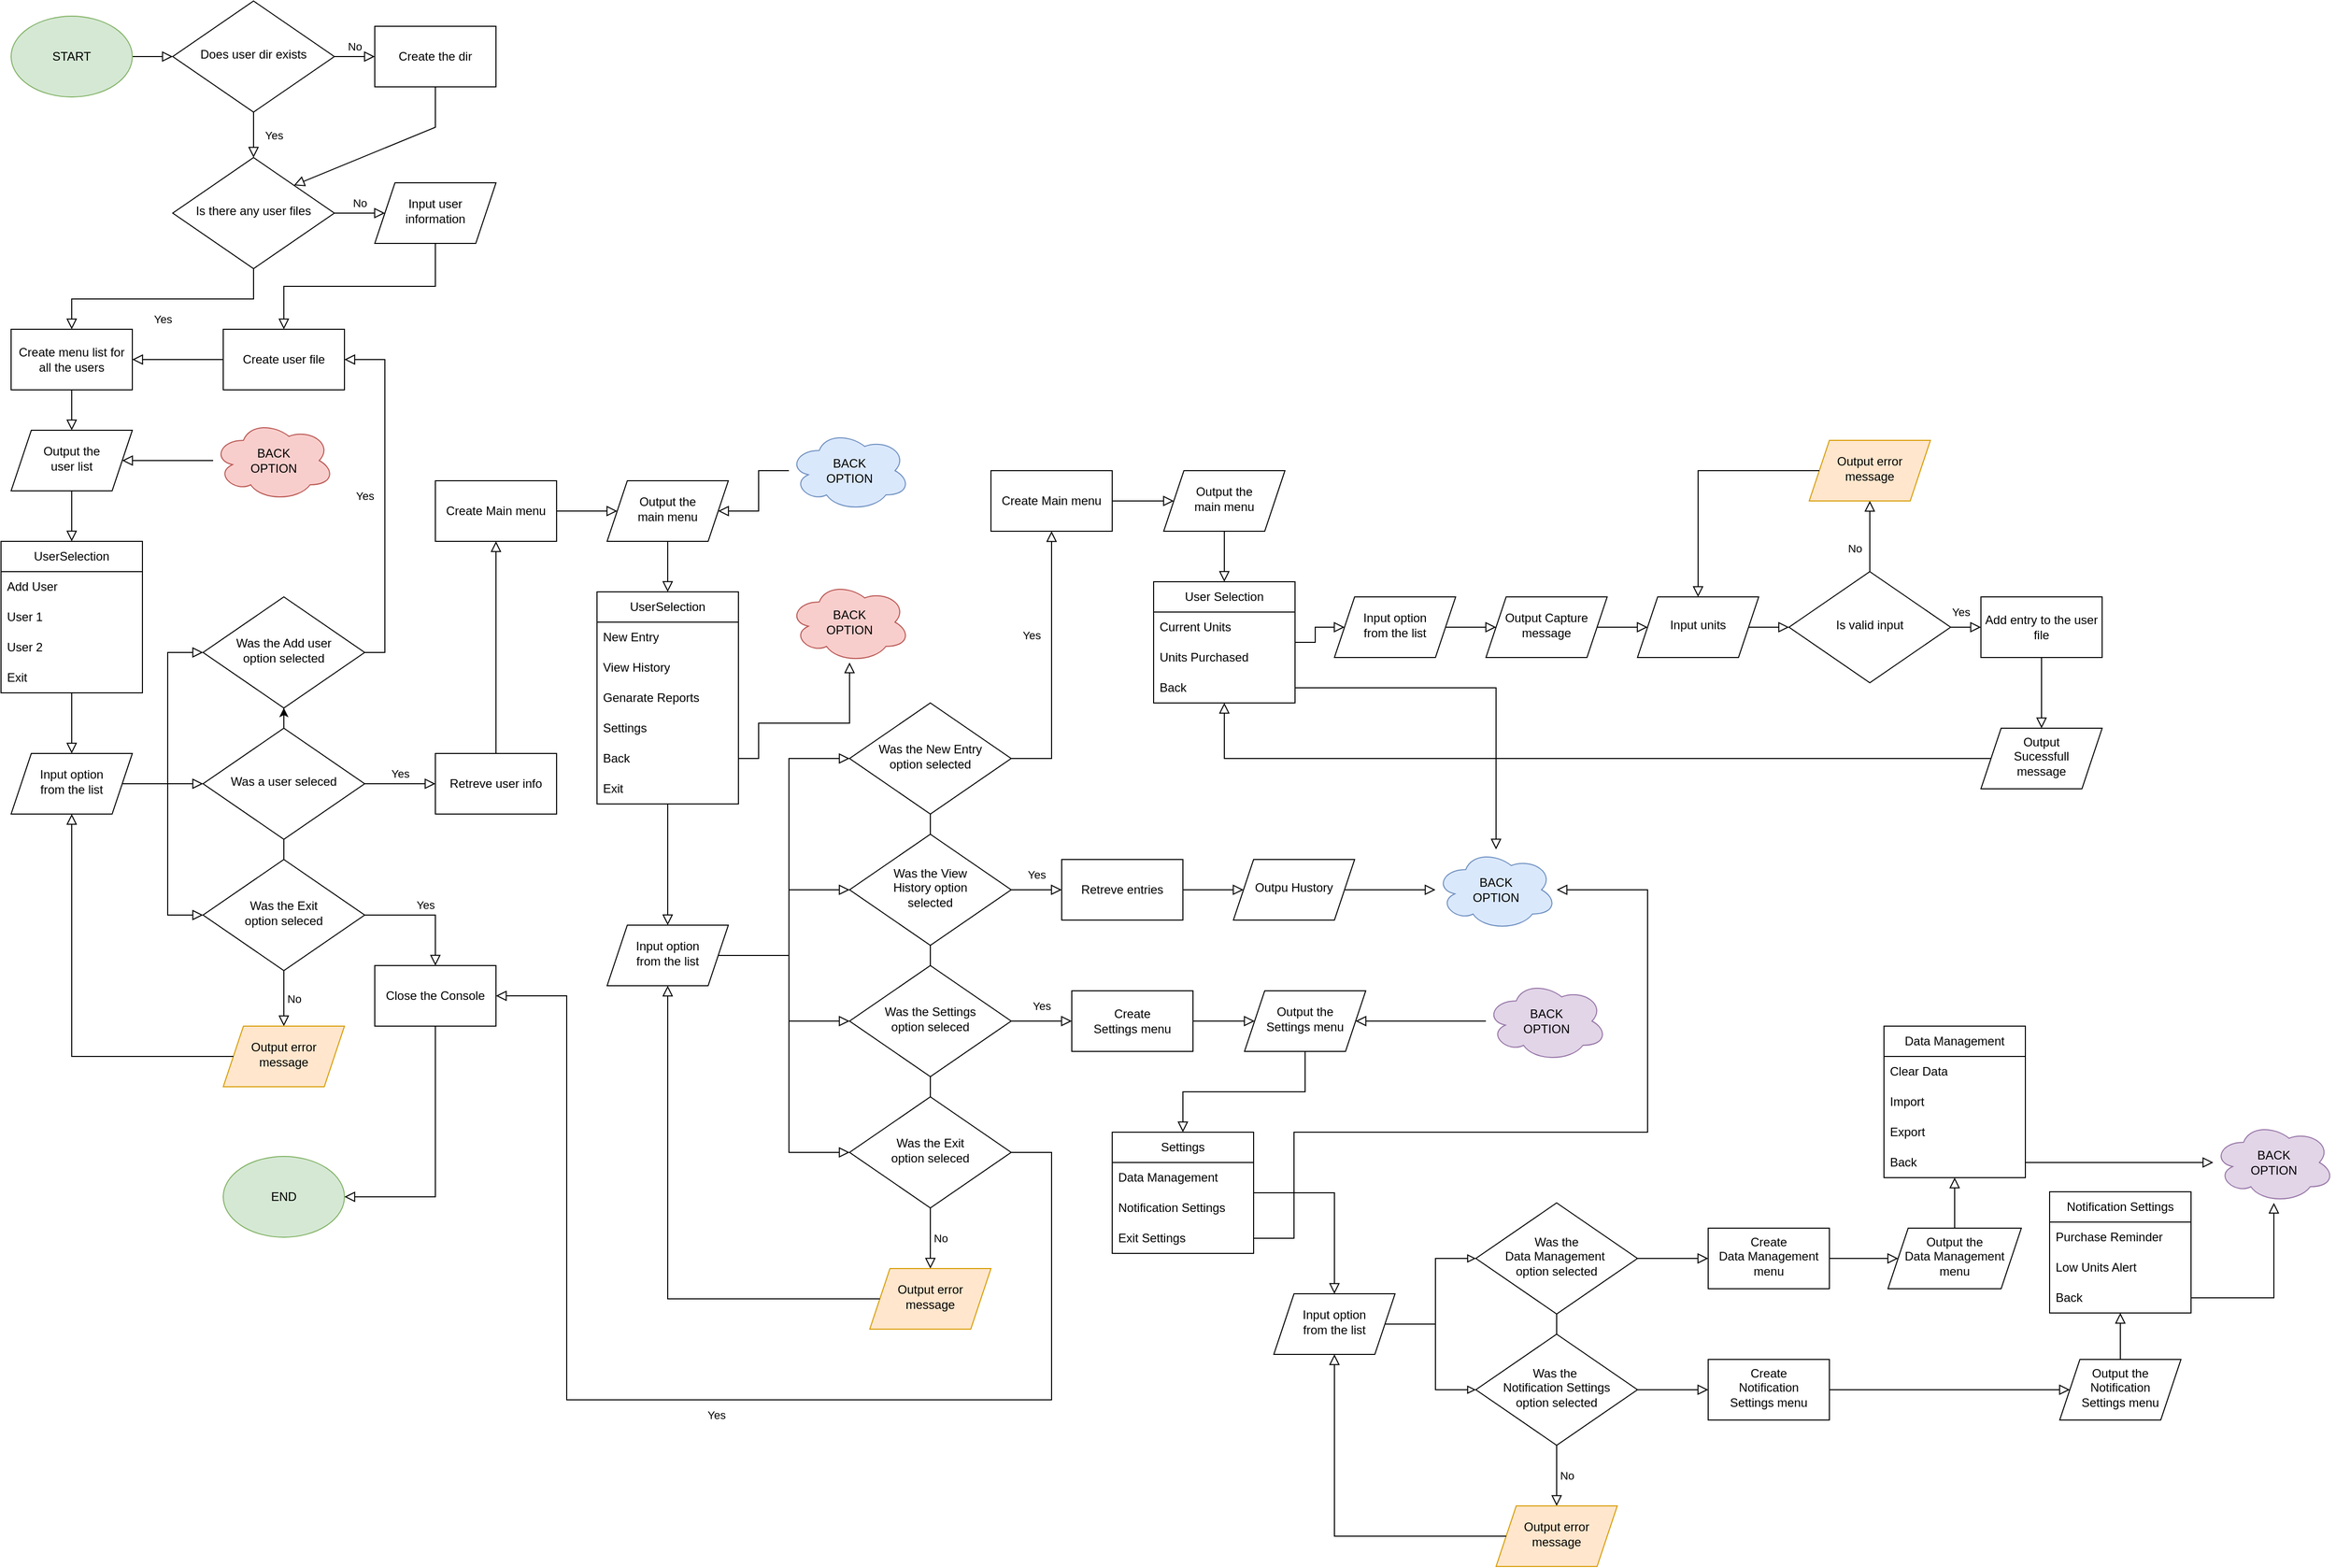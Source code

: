 <mxfile version="24.7.7">
  <diagram id="C5RBs43oDa-KdzZeNtuy" name="Page-1">
    <mxGraphModel dx="4069" dy="2317" grid="1" gridSize="10" guides="1" tooltips="1" connect="1" arrows="1" fold="1" page="1" pageScale="1" pageWidth="1169" pageHeight="827" math="0" shadow="0">
      <root>
        <mxCell id="WIyWlLk6GJQsqaUBKTNV-0" />
        <mxCell id="WIyWlLk6GJQsqaUBKTNV-1" parent="WIyWlLk6GJQsqaUBKTNV-0" />
        <mxCell id="WIyWlLk6GJQsqaUBKTNV-2" value="" style="rounded=0;html=1;jettySize=auto;orthogonalLoop=1;fontSize=11;endArrow=block;endFill=0;endSize=8;strokeWidth=1;shadow=0;labelBackgroundColor=none;edgeStyle=orthogonalEdgeStyle;exitX=1;exitY=0.5;exitDx=0;exitDy=0;entryX=0;entryY=0.5;entryDx=0;entryDy=0;" parent="WIyWlLk6GJQsqaUBKTNV-1" source="viviDab-kj7c0WBg1kO9-1" target="WIyWlLk6GJQsqaUBKTNV-6" edge="1">
          <mxGeometry relative="1" as="geometry">
            <mxPoint x="80" y="115" as="sourcePoint" />
          </mxGeometry>
        </mxCell>
        <mxCell id="WIyWlLk6GJQsqaUBKTNV-4" value="Yes" style="rounded=0;html=1;jettySize=auto;orthogonalLoop=1;fontSize=11;endArrow=block;endFill=0;endSize=8;strokeWidth=1;shadow=0;labelBackgroundColor=none;edgeStyle=orthogonalEdgeStyle;entryX=0.5;entryY=0;entryDx=0;entryDy=0;" parent="WIyWlLk6GJQsqaUBKTNV-1" source="WIyWlLk6GJQsqaUBKTNV-6" target="viviDab-kj7c0WBg1kO9-3" edge="1">
          <mxGeometry y="20" relative="1" as="geometry">
            <mxPoint as="offset" />
            <mxPoint x="80" y="325" as="targetPoint" />
          </mxGeometry>
        </mxCell>
        <mxCell id="WIyWlLk6GJQsqaUBKTNV-5" value="No" style="edgeStyle=orthogonalEdgeStyle;rounded=0;html=1;jettySize=auto;orthogonalLoop=1;fontSize=11;endArrow=block;endFill=0;endSize=8;strokeWidth=1;shadow=0;labelBackgroundColor=none;entryX=0;entryY=0.5;entryDx=0;entryDy=0;" parent="WIyWlLk6GJQsqaUBKTNV-1" source="WIyWlLk6GJQsqaUBKTNV-6" target="viviDab-kj7c0WBg1kO9-2" edge="1">
          <mxGeometry y="10" relative="1" as="geometry">
            <mxPoint as="offset" />
            <mxPoint x="240" y="210" as="targetPoint" />
          </mxGeometry>
        </mxCell>
        <mxCell id="WIyWlLk6GJQsqaUBKTNV-6" value="Does user dir exists" style="rhombus;whiteSpace=wrap;html=1;shadow=0;fontFamily=Helvetica;fontSize=12;align=center;strokeWidth=1;spacing=6;spacingTop=-4;" parent="WIyWlLk6GJQsqaUBKTNV-1" vertex="1">
          <mxGeometry x="180" y="40" width="160" height="110" as="geometry" />
        </mxCell>
        <mxCell id="viviDab-kj7c0WBg1kO9-1" value="START" style="ellipse;whiteSpace=wrap;html=1;fillColor=#d5e8d4;strokeColor=#82b366;" vertex="1" parent="WIyWlLk6GJQsqaUBKTNV-1">
          <mxGeometry x="20" y="55" width="120" height="80" as="geometry" />
        </mxCell>
        <mxCell id="viviDab-kj7c0WBg1kO9-2" value="Create the dir" style="rounded=0;whiteSpace=wrap;html=1;" vertex="1" parent="WIyWlLk6GJQsqaUBKTNV-1">
          <mxGeometry x="380" y="65" width="120" height="60" as="geometry" />
        </mxCell>
        <mxCell id="viviDab-kj7c0WBg1kO9-3" value="Is there any user files" style="rhombus;whiteSpace=wrap;html=1;shadow=0;fontFamily=Helvetica;fontSize=12;align=center;strokeWidth=1;spacing=6;spacingTop=-4;" vertex="1" parent="WIyWlLk6GJQsqaUBKTNV-1">
          <mxGeometry x="180" y="195" width="160" height="110" as="geometry" />
        </mxCell>
        <mxCell id="viviDab-kj7c0WBg1kO9-4" value="Input user information" style="shape=parallelogram;perimeter=parallelogramPerimeter;whiteSpace=wrap;html=1;fixedSize=1;shadow=0;strokeWidth=1;spacing=6;spacingTop=-4;" vertex="1" parent="WIyWlLk6GJQsqaUBKTNV-1">
          <mxGeometry x="380" y="220" width="120" height="60" as="geometry" />
        </mxCell>
        <mxCell id="viviDab-kj7c0WBg1kO9-6" value="No" style="edgeStyle=orthogonalEdgeStyle;rounded=0;html=1;jettySize=auto;orthogonalLoop=1;fontSize=11;endArrow=block;endFill=0;endSize=8;strokeWidth=1;shadow=0;labelBackgroundColor=none;entryX=0;entryY=0.5;entryDx=0;entryDy=0;exitX=1;exitY=0.5;exitDx=0;exitDy=0;" edge="1" parent="WIyWlLk6GJQsqaUBKTNV-1" source="viviDab-kj7c0WBg1kO9-3" target="viviDab-kj7c0WBg1kO9-4">
          <mxGeometry y="10" relative="1" as="geometry">
            <mxPoint as="offset" />
            <mxPoint x="170" y="220" as="sourcePoint" />
            <mxPoint x="240" y="220" as="targetPoint" />
          </mxGeometry>
        </mxCell>
        <mxCell id="viviDab-kj7c0WBg1kO9-7" value="Create user file" style="rounded=0;whiteSpace=wrap;html=1;" vertex="1" parent="WIyWlLk6GJQsqaUBKTNV-1">
          <mxGeometry x="230" y="365" width="120" height="60" as="geometry" />
        </mxCell>
        <mxCell id="viviDab-kj7c0WBg1kO9-9" value="No" style="edgeStyle=orthogonalEdgeStyle;rounded=0;html=1;jettySize=auto;orthogonalLoop=1;endArrow=block;endFill=0;endSize=8;strokeWidth=1;shadow=0;entryX=0.5;entryY=0;entryDx=0;entryDy=0;exitX=0.5;exitY=1;exitDx=0;exitDy=0;align=center;textOpacity=0;" edge="1" parent="WIyWlLk6GJQsqaUBKTNV-1" source="viviDab-kj7c0WBg1kO9-4" target="viviDab-kj7c0WBg1kO9-7">
          <mxGeometry x="0.013" y="10" relative="1" as="geometry">
            <mxPoint as="offset" />
            <mxPoint x="170" y="400" as="sourcePoint" />
            <mxPoint x="250" y="400" as="targetPoint" />
          </mxGeometry>
        </mxCell>
        <mxCell id="viviDab-kj7c0WBg1kO9-10" value="No" style="rounded=0;html=1;jettySize=auto;orthogonalLoop=1;endArrow=block;endFill=0;endSize=8;strokeWidth=1;shadow=0;entryX=1;entryY=0;entryDx=0;entryDy=0;exitX=0.5;exitY=1;exitDx=0;exitDy=0;align=center;textOpacity=0;" edge="1" parent="WIyWlLk6GJQsqaUBKTNV-1" source="viviDab-kj7c0WBg1kO9-2" target="viviDab-kj7c0WBg1kO9-3">
          <mxGeometry x="0.013" y="10" relative="1" as="geometry">
            <mxPoint as="offset" />
            <mxPoint x="300" y="430" as="sourcePoint" />
            <mxPoint x="300" y="505" as="targetPoint" />
            <Array as="points">
              <mxPoint x="440" y="165" />
            </Array>
          </mxGeometry>
        </mxCell>
        <mxCell id="viviDab-kj7c0WBg1kO9-11" value="Yes" style="rounded=0;html=1;jettySize=auto;orthogonalLoop=1;fontSize=11;endArrow=block;endFill=0;endSize=8;strokeWidth=1;shadow=0;labelBackgroundColor=none;edgeStyle=orthogonalEdgeStyle;exitX=0.5;exitY=1;exitDx=0;exitDy=0;" edge="1" parent="WIyWlLk6GJQsqaUBKTNV-1" source="viviDab-kj7c0WBg1kO9-3" target="viviDab-kj7c0WBg1kO9-12">
          <mxGeometry y="20" relative="1" as="geometry">
            <mxPoint as="offset" />
            <mxPoint x="90" y="275" as="sourcePoint" />
            <mxPoint x="80" y="555" as="targetPoint" />
          </mxGeometry>
        </mxCell>
        <mxCell id="viviDab-kj7c0WBg1kO9-12" value="Create menu list for all the users" style="rounded=0;whiteSpace=wrap;html=1;" vertex="1" parent="WIyWlLk6GJQsqaUBKTNV-1">
          <mxGeometry x="20" y="365" width="120" height="60" as="geometry" />
        </mxCell>
        <mxCell id="viviDab-kj7c0WBg1kO9-13" value="Output the&lt;div&gt;user list&lt;/div&gt;" style="shape=parallelogram;perimeter=parallelogramPerimeter;whiteSpace=wrap;html=1;fixedSize=1;shadow=0;strokeWidth=1;spacing=6;spacingTop=-4;" vertex="1" parent="WIyWlLk6GJQsqaUBKTNV-1">
          <mxGeometry x="20" y="465" width="120" height="60" as="geometry" />
        </mxCell>
        <mxCell id="viviDab-kj7c0WBg1kO9-14" value="No" style="edgeStyle=orthogonalEdgeStyle;rounded=0;html=1;jettySize=auto;orthogonalLoop=1;endArrow=block;endFill=0;endSize=8;strokeWidth=1;shadow=0;entryX=0.5;entryY=0;entryDx=0;entryDy=0;exitX=0.5;exitY=1;exitDx=0;exitDy=0;align=center;textOpacity=0;" edge="1" parent="WIyWlLk6GJQsqaUBKTNV-1" source="viviDab-kj7c0WBg1kO9-12" target="viviDab-kj7c0WBg1kO9-13">
          <mxGeometry x="0.013" y="10" relative="1" as="geometry">
            <mxPoint as="offset" />
            <mxPoint x="300" y="430" as="sourcePoint" />
            <mxPoint x="300" y="505" as="targetPoint" />
          </mxGeometry>
        </mxCell>
        <mxCell id="viviDab-kj7c0WBg1kO9-15" value="No" style="edgeStyle=orthogonalEdgeStyle;rounded=0;html=1;jettySize=auto;orthogonalLoop=1;endArrow=block;endFill=0;endSize=8;strokeWidth=1;shadow=0;entryX=1;entryY=0.5;entryDx=0;entryDy=0;exitX=0;exitY=0.5;exitDx=0;exitDy=0;align=center;textOpacity=0;" edge="1" parent="WIyWlLk6GJQsqaUBKTNV-1" source="viviDab-kj7c0WBg1kO9-7" target="viviDab-kj7c0WBg1kO9-12">
          <mxGeometry x="0.013" y="10" relative="1" as="geometry">
            <mxPoint as="offset" />
            <mxPoint x="300" y="430" as="sourcePoint" />
            <mxPoint x="300" y="505" as="targetPoint" />
          </mxGeometry>
        </mxCell>
        <mxCell id="viviDab-kj7c0WBg1kO9-16" value="Was the Add user&lt;div&gt;option selected&lt;/div&gt;" style="rhombus;whiteSpace=wrap;html=1;shadow=0;fontFamily=Helvetica;fontSize=12;align=center;strokeWidth=1;spacing=6;spacingTop=-4;" vertex="1" parent="WIyWlLk6GJQsqaUBKTNV-1">
          <mxGeometry x="210" y="630" width="160" height="110" as="geometry" />
        </mxCell>
        <mxCell id="viviDab-kj7c0WBg1kO9-17" value="Input option&lt;div&gt;from the list&lt;/div&gt;" style="shape=parallelogram;perimeter=parallelogramPerimeter;whiteSpace=wrap;html=1;fixedSize=1;shadow=0;strokeWidth=1;spacing=6;spacingTop=-4;" vertex="1" parent="WIyWlLk6GJQsqaUBKTNV-1">
          <mxGeometry x="20" y="785" width="120" height="60" as="geometry" />
        </mxCell>
        <mxCell id="viviDab-kj7c0WBg1kO9-18" value="No" style="edgeStyle=orthogonalEdgeStyle;rounded=0;html=1;jettySize=auto;orthogonalLoop=1;endArrow=block;endFill=0;endSize=8;strokeWidth=1;shadow=0;entryX=0.5;entryY=0;entryDx=0;entryDy=0;exitX=0.5;exitY=1;exitDx=0;exitDy=0;align=center;textOpacity=0;" edge="1" parent="WIyWlLk6GJQsqaUBKTNV-1" source="viviDab-kj7c0WBg1kO9-31" target="viviDab-kj7c0WBg1kO9-17">
          <mxGeometry x="0.013" y="10" relative="1" as="geometry">
            <mxPoint as="offset" />
            <mxPoint x="90" y="575" as="sourcePoint" />
            <mxPoint x="90" y="625" as="targetPoint" />
          </mxGeometry>
        </mxCell>
        <mxCell id="viviDab-kj7c0WBg1kO9-19" value="No" style="edgeStyle=orthogonalEdgeStyle;rounded=0;html=1;jettySize=auto;orthogonalLoop=1;endArrow=block;endFill=0;endSize=8;strokeWidth=1;shadow=0;entryX=0;entryY=0.5;entryDx=0;entryDy=0;exitX=1;exitY=0.5;exitDx=0;exitDy=0;align=center;textOpacity=0;" edge="1" parent="WIyWlLk6GJQsqaUBKTNV-1" source="viviDab-kj7c0WBg1kO9-17" target="viviDab-kj7c0WBg1kO9-16">
          <mxGeometry x="0.013" y="10" relative="1" as="geometry">
            <mxPoint as="offset" />
            <mxPoint x="90" y="685" as="sourcePoint" />
            <mxPoint x="90" y="745" as="targetPoint" />
          </mxGeometry>
        </mxCell>
        <mxCell id="viviDab-kj7c0WBg1kO9-20" value="Yes" style="rounded=0;html=1;jettySize=auto;orthogonalLoop=1;fontSize=11;endArrow=block;endFill=0;endSize=8;strokeWidth=1;shadow=0;labelBackgroundColor=none;edgeStyle=orthogonalEdgeStyle;exitX=1;exitY=0.5;exitDx=0;exitDy=0;entryX=1;entryY=0.5;entryDx=0;entryDy=0;" edge="1" parent="WIyWlLk6GJQsqaUBKTNV-1" source="viviDab-kj7c0WBg1kO9-16" target="viviDab-kj7c0WBg1kO9-7">
          <mxGeometry y="20" relative="1" as="geometry">
            <mxPoint as="offset" />
            <mxPoint x="90" y="455" as="sourcePoint" />
            <mxPoint x="90" y="515" as="targetPoint" />
          </mxGeometry>
        </mxCell>
        <mxCell id="viviDab-kj7c0WBg1kO9-68" value="" style="edgeStyle=orthogonalEdgeStyle;rounded=0;orthogonalLoop=1;jettySize=auto;html=1;" edge="1" parent="WIyWlLk6GJQsqaUBKTNV-1" source="viviDab-kj7c0WBg1kO9-21" target="viviDab-kj7c0WBg1kO9-16">
          <mxGeometry relative="1" as="geometry" />
        </mxCell>
        <mxCell id="viviDab-kj7c0WBg1kO9-21" value="Was a user seleced" style="rhombus;whiteSpace=wrap;html=1;shadow=0;fontFamily=Helvetica;fontSize=12;align=center;strokeWidth=1;spacing=6;spacingTop=-4;" vertex="1" parent="WIyWlLk6GJQsqaUBKTNV-1">
          <mxGeometry x="210" y="760" width="160" height="110" as="geometry" />
        </mxCell>
        <mxCell id="viviDab-kj7c0WBg1kO9-22" value="No" style="edgeStyle=orthogonalEdgeStyle;rounded=0;html=1;jettySize=auto;orthogonalLoop=1;fontSize=11;endArrow=block;endFill=0;endSize=8;strokeWidth=1;shadow=0;labelBackgroundColor=none;entryX=0;entryY=0.5;entryDx=0;entryDy=0;textOpacity=0;exitX=1;exitY=0.5;exitDx=0;exitDy=0;" edge="1" parent="WIyWlLk6GJQsqaUBKTNV-1" source="viviDab-kj7c0WBg1kO9-17" target="viviDab-kj7c0WBg1kO9-21">
          <mxGeometry y="10" relative="1" as="geometry">
            <mxPoint as="offset" />
            <mxPoint x="110" y="875" as="sourcePoint" />
            <mxPoint x="250" y="400" as="targetPoint" />
          </mxGeometry>
        </mxCell>
        <mxCell id="viviDab-kj7c0WBg1kO9-23" value="Yes" style="edgeStyle=orthogonalEdgeStyle;rounded=0;html=1;jettySize=auto;orthogonalLoop=1;fontSize=11;endArrow=block;endFill=0;endSize=8;strokeWidth=1;shadow=0;labelBackgroundColor=none;exitX=1;exitY=0.5;exitDx=0;exitDy=0;entryX=0;entryY=0.5;entryDx=0;entryDy=0;" edge="1" parent="WIyWlLk6GJQsqaUBKTNV-1" source="viviDab-kj7c0WBg1kO9-21" target="viviDab-kj7c0WBg1kO9-37">
          <mxGeometry y="10" relative="1" as="geometry">
            <mxPoint as="offset" />
            <mxPoint x="380" y="775" as="sourcePoint" />
            <mxPoint x="530" y="815" as="targetPoint" />
          </mxGeometry>
        </mxCell>
        <mxCell id="viviDab-kj7c0WBg1kO9-24" value="Close the Console" style="rounded=0;whiteSpace=wrap;html=1;" vertex="1" parent="WIyWlLk6GJQsqaUBKTNV-1">
          <mxGeometry x="380" y="995" width="120" height="60" as="geometry" />
        </mxCell>
        <mxCell id="viviDab-kj7c0WBg1kO9-25" value="END" style="ellipse;whiteSpace=wrap;html=1;fillColor=#d5e8d4;strokeColor=#82b366;" vertex="1" parent="WIyWlLk6GJQsqaUBKTNV-1">
          <mxGeometry x="230" y="1184" width="120" height="80" as="geometry" />
        </mxCell>
        <mxCell id="viviDab-kj7c0WBg1kO9-26" value="" style="rounded=0;html=1;jettySize=auto;orthogonalLoop=1;fontSize=11;endArrow=block;endFill=0;endSize=8;strokeWidth=1;shadow=0;labelBackgroundColor=none;edgeStyle=orthogonalEdgeStyle;exitX=0.5;exitY=1;exitDx=0;exitDy=0;entryX=1;entryY=0.5;entryDx=0;entryDy=0;" edge="1" parent="WIyWlLk6GJQsqaUBKTNV-1" source="viviDab-kj7c0WBg1kO9-24" target="viviDab-kj7c0WBg1kO9-25">
          <mxGeometry relative="1" as="geometry">
            <mxPoint x="90" y="85" as="sourcePoint" />
            <mxPoint x="90" y="165" as="targetPoint" />
          </mxGeometry>
        </mxCell>
        <mxCell id="viviDab-kj7c0WBg1kO9-28" value="Was the Exit&lt;div&gt;option seleced&lt;/div&gt;" style="rhombus;whiteSpace=wrap;html=1;shadow=0;fontFamily=Helvetica;fontSize=12;align=center;strokeWidth=1;spacing=6;spacingTop=-4;" vertex="1" parent="WIyWlLk6GJQsqaUBKTNV-1">
          <mxGeometry x="210" y="890" width="160" height="110" as="geometry" />
        </mxCell>
        <mxCell id="viviDab-kj7c0WBg1kO9-29" value="No" style="edgeStyle=orthogonalEdgeStyle;rounded=0;html=1;jettySize=auto;orthogonalLoop=1;fontSize=11;endArrow=block;endFill=0;endSize=8;strokeWidth=1;shadow=0;labelBackgroundColor=none;entryX=0;entryY=0.5;entryDx=0;entryDy=0;textOpacity=0;exitX=1;exitY=0.5;exitDx=0;exitDy=0;" edge="1" parent="WIyWlLk6GJQsqaUBKTNV-1" source="viviDab-kj7c0WBg1kO9-17" target="viviDab-kj7c0WBg1kO9-28">
          <mxGeometry y="10" relative="1" as="geometry">
            <mxPoint as="offset" />
            <mxPoint x="140" y="775" as="sourcePoint" />
            <mxPoint x="220" y="840" as="targetPoint" />
          </mxGeometry>
        </mxCell>
        <mxCell id="viviDab-kj7c0WBg1kO9-30" value="Yes" style="edgeStyle=orthogonalEdgeStyle;rounded=0;html=1;jettySize=auto;orthogonalLoop=1;fontSize=11;endArrow=block;endFill=0;endSize=8;strokeWidth=1;shadow=0;labelBackgroundColor=none;exitX=1;exitY=0.5;exitDx=0;exitDy=0;entryX=0.5;entryY=0;entryDx=0;entryDy=0;" edge="1" parent="WIyWlLk6GJQsqaUBKTNV-1" source="viviDab-kj7c0WBg1kO9-28" target="viviDab-kj7c0WBg1kO9-24">
          <mxGeometry y="10" relative="1" as="geometry">
            <mxPoint as="offset" />
            <mxPoint x="380" y="820" as="sourcePoint" />
            <mxPoint x="520" y="820" as="targetPoint" />
          </mxGeometry>
        </mxCell>
        <mxCell id="viviDab-kj7c0WBg1kO9-36" value="" style="edgeStyle=orthogonalEdgeStyle;rounded=0;html=1;jettySize=auto;orthogonalLoop=1;endArrow=block;endFill=0;endSize=8;strokeWidth=1;shadow=0;entryX=0.5;entryY=0;entryDx=0;entryDy=0;exitX=0.5;exitY=1;exitDx=0;exitDy=0;align=center;textOpacity=0;" edge="1" parent="WIyWlLk6GJQsqaUBKTNV-1" source="viviDab-kj7c0WBg1kO9-13" target="viviDab-kj7c0WBg1kO9-31">
          <mxGeometry x="0.013" y="10" relative="1" as="geometry">
            <mxPoint as="offset" />
            <mxPoint x="80" y="525" as="sourcePoint" />
            <mxPoint x="80" y="705" as="targetPoint" />
          </mxGeometry>
        </mxCell>
        <mxCell id="viviDab-kj7c0WBg1kO9-31" value="UserSelection" style="swimlane;fontStyle=0;childLayout=stackLayout;horizontal=1;startSize=30;horizontalStack=0;resizeParent=1;resizeParentMax=0;resizeLast=0;collapsible=1;marginBottom=0;whiteSpace=wrap;html=1;" vertex="1" parent="WIyWlLk6GJQsqaUBKTNV-1">
          <mxGeometry x="10" y="575" width="140" height="150" as="geometry" />
        </mxCell>
        <mxCell id="viviDab-kj7c0WBg1kO9-32" value="Add User" style="text;strokeColor=none;fillColor=none;align=left;verticalAlign=middle;spacingLeft=4;spacingRight=4;overflow=hidden;points=[[0,0.5],[1,0.5]];portConstraint=eastwest;rotatable=0;whiteSpace=wrap;html=1;" vertex="1" parent="viviDab-kj7c0WBg1kO9-31">
          <mxGeometry y="30" width="140" height="30" as="geometry" />
        </mxCell>
        <mxCell id="viviDab-kj7c0WBg1kO9-33" value="User 1" style="text;strokeColor=none;fillColor=none;align=left;verticalAlign=middle;spacingLeft=4;spacingRight=4;overflow=hidden;points=[[0,0.5],[1,0.5]];portConstraint=eastwest;rotatable=0;whiteSpace=wrap;html=1;" vertex="1" parent="viviDab-kj7c0WBg1kO9-31">
          <mxGeometry y="60" width="140" height="30" as="geometry" />
        </mxCell>
        <mxCell id="viviDab-kj7c0WBg1kO9-34" value="User 2" style="text;strokeColor=none;fillColor=none;align=left;verticalAlign=middle;spacingLeft=4;spacingRight=4;overflow=hidden;points=[[0,0.5],[1,0.5]];portConstraint=eastwest;rotatable=0;whiteSpace=wrap;html=1;" vertex="1" parent="viviDab-kj7c0WBg1kO9-31">
          <mxGeometry y="90" width="140" height="30" as="geometry" />
        </mxCell>
        <mxCell id="viviDab-kj7c0WBg1kO9-35" value="Exit" style="text;strokeColor=none;fillColor=none;align=left;verticalAlign=middle;spacingLeft=4;spacingRight=4;overflow=hidden;points=[[0,0.5],[1,0.5]];portConstraint=eastwest;rotatable=0;whiteSpace=wrap;html=1;" vertex="1" parent="viviDab-kj7c0WBg1kO9-31">
          <mxGeometry y="120" width="140" height="30" as="geometry" />
        </mxCell>
        <mxCell id="viviDab-kj7c0WBg1kO9-37" value="Retreve user info" style="rounded=0;whiteSpace=wrap;html=1;" vertex="1" parent="WIyWlLk6GJQsqaUBKTNV-1">
          <mxGeometry x="440" y="785" width="120" height="60" as="geometry" />
        </mxCell>
        <mxCell id="viviDab-kj7c0WBg1kO9-38" value="Create Main menu" style="rounded=0;whiteSpace=wrap;html=1;" vertex="1" parent="WIyWlLk6GJQsqaUBKTNV-1">
          <mxGeometry x="440" y="515" width="120" height="60" as="geometry" />
        </mxCell>
        <mxCell id="viviDab-kj7c0WBg1kO9-39" value="No" style="edgeStyle=orthogonalEdgeStyle;rounded=0;html=1;jettySize=auto;orthogonalLoop=1;fontSize=11;endArrow=block;endFill=0;endSize=8;strokeWidth=1;shadow=0;labelBackgroundColor=none;entryX=0.5;entryY=1;entryDx=0;entryDy=0;textOpacity=0;exitX=0.5;exitY=0;exitDx=0;exitDy=0;" edge="1" parent="WIyWlLk6GJQsqaUBKTNV-1" source="viviDab-kj7c0WBg1kO9-37" target="viviDab-kj7c0WBg1kO9-38">
          <mxGeometry y="10" relative="1" as="geometry">
            <mxPoint as="offset" />
            <mxPoint x="140" y="825" as="sourcePoint" />
            <mxPoint x="220" y="955" as="targetPoint" />
          </mxGeometry>
        </mxCell>
        <mxCell id="viviDab-kj7c0WBg1kO9-45" value="No" style="edgeStyle=orthogonalEdgeStyle;rounded=0;html=1;jettySize=auto;orthogonalLoop=1;endArrow=block;endFill=0;endSize=8;strokeWidth=1;shadow=0;entryX=0;entryY=0.5;entryDx=0;entryDy=0;exitX=1;exitY=0.5;exitDx=0;exitDy=0;align=center;textOpacity=0;" edge="1" parent="WIyWlLk6GJQsqaUBKTNV-1" source="viviDab-kj7c0WBg1kO9-38" target="viviDab-kj7c0WBg1kO9-46">
          <mxGeometry x="0.013" y="10" relative="1" as="geometry">
            <mxPoint as="offset" />
            <mxPoint x="90" y="735" as="sourcePoint" />
            <mxPoint x="90" y="795" as="targetPoint" />
          </mxGeometry>
        </mxCell>
        <mxCell id="viviDab-kj7c0WBg1kO9-46" value="Output the&lt;div&gt;main menu&lt;/div&gt;" style="shape=parallelogram;perimeter=parallelogramPerimeter;whiteSpace=wrap;html=1;fixedSize=1;shadow=0;strokeWidth=1;spacing=6;spacingTop=-4;" vertex="1" parent="WIyWlLk6GJQsqaUBKTNV-1">
          <mxGeometry x="610" y="515" width="120" height="60" as="geometry" />
        </mxCell>
        <mxCell id="viviDab-kj7c0WBg1kO9-48" value="No" style="edgeStyle=orthogonalEdgeStyle;rounded=0;html=1;jettySize=auto;orthogonalLoop=1;endArrow=block;endFill=0;endSize=8;strokeWidth=1;shadow=0;entryX=0.5;entryY=0;entryDx=0;entryDy=0;exitX=0.5;exitY=1;exitDx=0;exitDy=0;align=center;textOpacity=0;" edge="1" parent="WIyWlLk6GJQsqaUBKTNV-1" source="viviDab-kj7c0WBg1kO9-40" target="viviDab-kj7c0WBg1kO9-52">
          <mxGeometry x="0.013" y="10" relative="1" as="geometry">
            <mxPoint as="offset" />
            <mxPoint x="570" y="555" as="sourcePoint" />
            <mxPoint x="610" y="600" as="targetPoint" />
          </mxGeometry>
        </mxCell>
        <mxCell id="viviDab-kj7c0WBg1kO9-51" value="Was the New Entry&lt;div&gt;option selected&lt;/div&gt;" style="rhombus;whiteSpace=wrap;html=1;shadow=0;fontFamily=Helvetica;fontSize=12;align=center;strokeWidth=1;spacing=6;spacingTop=-4;" vertex="1" parent="WIyWlLk6GJQsqaUBKTNV-1">
          <mxGeometry x="850" y="735" width="160" height="110" as="geometry" />
        </mxCell>
        <mxCell id="viviDab-kj7c0WBg1kO9-52" value="Input option&lt;div&gt;from the list&lt;/div&gt;" style="shape=parallelogram;perimeter=parallelogramPerimeter;whiteSpace=wrap;html=1;fixedSize=1;shadow=0;strokeWidth=1;spacing=6;spacingTop=-4;" vertex="1" parent="WIyWlLk6GJQsqaUBKTNV-1">
          <mxGeometry x="610" y="955" width="120" height="60" as="geometry" />
        </mxCell>
        <mxCell id="viviDab-kj7c0WBg1kO9-53" value="No" style="edgeStyle=orthogonalEdgeStyle;rounded=0;html=1;jettySize=auto;orthogonalLoop=1;endArrow=block;endFill=0;endSize=8;strokeWidth=1;shadow=0;entryX=0;entryY=0.5;entryDx=0;entryDy=0;exitX=1;exitY=0.5;exitDx=0;exitDy=0;align=center;textOpacity=0;" edge="1" parent="WIyWlLk6GJQsqaUBKTNV-1" source="viviDab-kj7c0WBg1kO9-52" target="viviDab-kj7c0WBg1kO9-51">
          <mxGeometry x="0.013" y="10" relative="1" as="geometry">
            <mxPoint as="offset" />
            <mxPoint x="730" y="780" as="sourcePoint" />
            <mxPoint x="730" y="840" as="targetPoint" />
          </mxGeometry>
        </mxCell>
        <mxCell id="viviDab-kj7c0WBg1kO9-54" value="Was the View&lt;div&gt;History&amp;nbsp;&lt;span style=&quot;background-color: initial;&quot;&gt;option&lt;/span&gt;&lt;/div&gt;&lt;div&gt;&lt;span style=&quot;background-color: initial;&quot;&gt;selected&lt;/span&gt;&lt;/div&gt;" style="rhombus;whiteSpace=wrap;html=1;shadow=0;fontFamily=Helvetica;fontSize=12;align=center;strokeWidth=1;spacing=6;spacingTop=-4;" vertex="1" parent="WIyWlLk6GJQsqaUBKTNV-1">
          <mxGeometry x="850" y="865" width="160" height="110" as="geometry" />
        </mxCell>
        <mxCell id="viviDab-kj7c0WBg1kO9-55" value="No" style="edgeStyle=orthogonalEdgeStyle;rounded=0;html=1;jettySize=auto;orthogonalLoop=1;fontSize=11;endArrow=block;endFill=0;endSize=8;strokeWidth=1;shadow=0;labelBackgroundColor=none;entryX=0;entryY=0.5;entryDx=0;entryDy=0;textOpacity=0;exitX=1;exitY=0.5;exitDx=0;exitDy=0;" edge="1" parent="WIyWlLk6GJQsqaUBKTNV-1" source="viviDab-kj7c0WBg1kO9-52" target="viviDab-kj7c0WBg1kO9-54">
          <mxGeometry y="10" relative="1" as="geometry">
            <mxPoint as="offset" />
            <mxPoint x="750" y="970" as="sourcePoint" />
            <mxPoint x="890" y="495" as="targetPoint" />
          </mxGeometry>
        </mxCell>
        <mxCell id="viviDab-kj7c0WBg1kO9-56" value="Was the Settings&lt;div&gt;option seleced&lt;/div&gt;" style="rhombus;whiteSpace=wrap;html=1;shadow=0;fontFamily=Helvetica;fontSize=12;align=center;strokeWidth=1;spacing=6;spacingTop=-4;" vertex="1" parent="WIyWlLk6GJQsqaUBKTNV-1">
          <mxGeometry x="850" y="995" width="160" height="110" as="geometry" />
        </mxCell>
        <mxCell id="viviDab-kj7c0WBg1kO9-57" value="No" style="edgeStyle=orthogonalEdgeStyle;rounded=0;html=1;jettySize=auto;orthogonalLoop=1;fontSize=11;endArrow=block;endFill=0;endSize=8;strokeWidth=1;shadow=0;labelBackgroundColor=none;entryX=0;entryY=0.5;entryDx=0;entryDy=0;textOpacity=0;exitX=1;exitY=0.5;exitDx=0;exitDy=0;" edge="1" parent="WIyWlLk6GJQsqaUBKTNV-1" source="viviDab-kj7c0WBg1kO9-52" target="viviDab-kj7c0WBg1kO9-56">
          <mxGeometry y="10" relative="1" as="geometry">
            <mxPoint as="offset" />
            <mxPoint x="780" y="870" as="sourcePoint" />
            <mxPoint x="860" y="935" as="targetPoint" />
          </mxGeometry>
        </mxCell>
        <mxCell id="viviDab-kj7c0WBg1kO9-59" value="" style="edgeStyle=orthogonalEdgeStyle;rounded=0;html=1;jettySize=auto;orthogonalLoop=1;endArrow=block;endFill=0;endSize=8;strokeWidth=1;shadow=0;entryX=0.5;entryY=0;entryDx=0;entryDy=0;exitX=0.5;exitY=1;exitDx=0;exitDy=0;align=center;textOpacity=0;" edge="1" parent="WIyWlLk6GJQsqaUBKTNV-1" source="viviDab-kj7c0WBg1kO9-46" target="viviDab-kj7c0WBg1kO9-40">
          <mxGeometry x="0.013" y="10" relative="1" as="geometry">
            <mxPoint as="offset" />
            <mxPoint x="670" y="575" as="sourcePoint" />
            <mxPoint x="670" y="870" as="targetPoint" />
          </mxGeometry>
        </mxCell>
        <mxCell id="viviDab-kj7c0WBg1kO9-40" value="UserSelection" style="swimlane;fontStyle=0;childLayout=stackLayout;horizontal=1;startSize=30;horizontalStack=0;resizeParent=1;resizeParentMax=0;resizeLast=0;collapsible=1;marginBottom=0;whiteSpace=wrap;html=1;" vertex="1" parent="WIyWlLk6GJQsqaUBKTNV-1">
          <mxGeometry x="600" y="625" width="140" height="210" as="geometry" />
        </mxCell>
        <mxCell id="viviDab-kj7c0WBg1kO9-41" value="New Entry" style="text;strokeColor=none;fillColor=none;align=left;verticalAlign=middle;spacingLeft=4;spacingRight=4;overflow=hidden;points=[[0,0.5],[1,0.5]];portConstraint=eastwest;rotatable=0;whiteSpace=wrap;html=1;" vertex="1" parent="viviDab-kj7c0WBg1kO9-40">
          <mxGeometry y="30" width="140" height="30" as="geometry" />
        </mxCell>
        <mxCell id="viviDab-kj7c0WBg1kO9-42" value="View History" style="text;strokeColor=none;fillColor=none;align=left;verticalAlign=middle;spacingLeft=4;spacingRight=4;overflow=hidden;points=[[0,0.5],[1,0.5]];portConstraint=eastwest;rotatable=0;whiteSpace=wrap;html=1;" vertex="1" parent="viviDab-kj7c0WBg1kO9-40">
          <mxGeometry y="60" width="140" height="30" as="geometry" />
        </mxCell>
        <mxCell id="viviDab-kj7c0WBg1kO9-43" value="Genarate Reports" style="text;strokeColor=none;fillColor=none;align=left;verticalAlign=middle;spacingLeft=4;spacingRight=4;overflow=hidden;points=[[0,0.5],[1,0.5]];portConstraint=eastwest;rotatable=0;whiteSpace=wrap;html=1;" vertex="1" parent="viviDab-kj7c0WBg1kO9-40">
          <mxGeometry y="90" width="140" height="30" as="geometry" />
        </mxCell>
        <mxCell id="viviDab-kj7c0WBg1kO9-44" value="Settings" style="text;strokeColor=none;fillColor=none;align=left;verticalAlign=middle;spacingLeft=4;spacingRight=4;overflow=hidden;points=[[0,0.5],[1,0.5]];portConstraint=eastwest;rotatable=0;whiteSpace=wrap;html=1;" vertex="1" parent="viviDab-kj7c0WBg1kO9-40">
          <mxGeometry y="120" width="140" height="30" as="geometry" />
        </mxCell>
        <mxCell id="viviDab-kj7c0WBg1kO9-49" value="Back" style="text;strokeColor=none;fillColor=none;align=left;verticalAlign=middle;spacingLeft=4;spacingRight=4;overflow=hidden;points=[[0,0.5],[1,0.5]];portConstraint=eastwest;rotatable=0;whiteSpace=wrap;html=1;" vertex="1" parent="viviDab-kj7c0WBg1kO9-40">
          <mxGeometry y="150" width="140" height="30" as="geometry" />
        </mxCell>
        <mxCell id="viviDab-kj7c0WBg1kO9-66" value="Exit" style="text;strokeColor=none;fillColor=none;align=left;verticalAlign=middle;spacingLeft=4;spacingRight=4;overflow=hidden;points=[[0,0.5],[1,0.5]];portConstraint=eastwest;rotatable=0;whiteSpace=wrap;html=1;" vertex="1" parent="viviDab-kj7c0WBg1kO9-40">
          <mxGeometry y="180" width="140" height="30" as="geometry" />
        </mxCell>
        <mxCell id="viviDab-kj7c0WBg1kO9-60" value="" style="endArrow=none;html=1;rounded=0;entryX=0.5;entryY=1;entryDx=0;entryDy=0;exitX=0.5;exitY=0;exitDx=0;exitDy=0;" edge="1" parent="WIyWlLk6GJQsqaUBKTNV-1" source="viviDab-kj7c0WBg1kO9-21" target="viviDab-kj7c0WBg1kO9-16">
          <mxGeometry width="50" height="50" relative="1" as="geometry">
            <mxPoint x="380" y="895" as="sourcePoint" />
            <mxPoint x="430" y="845" as="targetPoint" />
          </mxGeometry>
        </mxCell>
        <mxCell id="viviDab-kj7c0WBg1kO9-61" value="" style="endArrow=none;html=1;rounded=0;entryX=0.5;entryY=1;entryDx=0;entryDy=0;exitX=0.5;exitY=0;exitDx=0;exitDy=0;" edge="1" parent="WIyWlLk6GJQsqaUBKTNV-1" source="viviDab-kj7c0WBg1kO9-28" target="viviDab-kj7c0WBg1kO9-21">
          <mxGeometry width="50" height="50" relative="1" as="geometry">
            <mxPoint x="300" y="770" as="sourcePoint" />
            <mxPoint x="300" y="750" as="targetPoint" />
          </mxGeometry>
        </mxCell>
        <mxCell id="viviDab-kj7c0WBg1kO9-62" value="No" style="edgeStyle=orthogonalEdgeStyle;rounded=0;html=1;jettySize=auto;orthogonalLoop=1;fontSize=11;endArrow=block;endFill=0;endSize=8;strokeWidth=1;shadow=0;labelBackgroundColor=none;exitX=0.5;exitY=1;exitDx=0;exitDy=0;entryX=0.5;entryY=0;entryDx=0;entryDy=0;" edge="1" parent="WIyWlLk6GJQsqaUBKTNV-1" source="viviDab-kj7c0WBg1kO9-28" target="viviDab-kj7c0WBg1kO9-63">
          <mxGeometry y="10" relative="1" as="geometry">
            <mxPoint as="offset" />
            <mxPoint x="350" y="260" as="sourcePoint" />
            <mxPoint x="290" y="1055" as="targetPoint" />
          </mxGeometry>
        </mxCell>
        <mxCell id="viviDab-kj7c0WBg1kO9-63" value="Output error&lt;div&gt;message&lt;/div&gt;" style="shape=parallelogram;perimeter=parallelogramPerimeter;whiteSpace=wrap;html=1;fixedSize=1;shadow=0;strokeWidth=1;spacing=6;spacingTop=-4;fillColor=#ffe6cc;strokeColor=#d79b00;" vertex="1" parent="WIyWlLk6GJQsqaUBKTNV-1">
          <mxGeometry x="230" y="1055" width="120" height="60" as="geometry" />
        </mxCell>
        <mxCell id="viviDab-kj7c0WBg1kO9-64" value="No" style="edgeStyle=orthogonalEdgeStyle;rounded=0;html=1;jettySize=auto;orthogonalLoop=1;endArrow=block;endFill=0;endSize=8;strokeWidth=1;shadow=0;exitX=0;exitY=0.5;exitDx=0;exitDy=0;align=center;textOpacity=0;entryX=0.5;entryY=1;entryDx=0;entryDy=0;" edge="1" parent="WIyWlLk6GJQsqaUBKTNV-1" source="viviDab-kj7c0WBg1kO9-63" target="viviDab-kj7c0WBg1kO9-17">
          <mxGeometry x="0.013" y="10" relative="1" as="geometry">
            <mxPoint as="offset" />
            <mxPoint x="90" y="735" as="sourcePoint" />
            <mxPoint x="90" y="895" as="targetPoint" />
          </mxGeometry>
        </mxCell>
        <mxCell id="viviDab-kj7c0WBg1kO9-65" value="No" style="edgeStyle=orthogonalEdgeStyle;rounded=0;html=1;jettySize=auto;orthogonalLoop=1;fontSize=11;endArrow=block;endFill=0;endSize=8;strokeWidth=1;shadow=0;labelBackgroundColor=none;entryX=1;entryY=0.5;entryDx=0;entryDy=0;textOpacity=0;" edge="1" parent="WIyWlLk6GJQsqaUBKTNV-1" source="viviDab-kj7c0WBg1kO9-118" target="viviDab-kj7c0WBg1kO9-13">
          <mxGeometry y="10" relative="1" as="geometry">
            <mxPoint as="offset" />
            <mxPoint x="270" y="545" as="sourcePoint" />
            <mxPoint x="510" y="585" as="targetPoint" />
          </mxGeometry>
        </mxCell>
        <mxCell id="viviDab-kj7c0WBg1kO9-67" value="Was the Exit&lt;div&gt;option seleced&lt;/div&gt;" style="rhombus;whiteSpace=wrap;html=1;shadow=0;fontFamily=Helvetica;fontSize=12;align=center;strokeWidth=1;spacing=6;spacingTop=-4;" vertex="1" parent="WIyWlLk6GJQsqaUBKTNV-1">
          <mxGeometry x="850" y="1125" width="160" height="110" as="geometry" />
        </mxCell>
        <mxCell id="viviDab-kj7c0WBg1kO9-69" value="" style="endArrow=none;html=1;rounded=0;entryX=0.5;entryY=1;entryDx=0;entryDy=0;exitX=0.5;exitY=0;exitDx=0;exitDy=0;" edge="1" parent="WIyWlLk6GJQsqaUBKTNV-1" source="viviDab-kj7c0WBg1kO9-67" target="viviDab-kj7c0WBg1kO9-56">
          <mxGeometry width="50" height="50" relative="1" as="geometry">
            <mxPoint x="300" y="770" as="sourcePoint" />
            <mxPoint x="300" y="750" as="targetPoint" />
          </mxGeometry>
        </mxCell>
        <mxCell id="viviDab-kj7c0WBg1kO9-70" value="" style="endArrow=none;html=1;rounded=0;entryX=0.5;entryY=1;entryDx=0;entryDy=0;exitX=0.5;exitY=0;exitDx=0;exitDy=0;" edge="1" parent="WIyWlLk6GJQsqaUBKTNV-1" source="viviDab-kj7c0WBg1kO9-56" target="viviDab-kj7c0WBg1kO9-54">
          <mxGeometry width="50" height="50" relative="1" as="geometry">
            <mxPoint x="310" y="780" as="sourcePoint" />
            <mxPoint x="310" y="760" as="targetPoint" />
          </mxGeometry>
        </mxCell>
        <mxCell id="viviDab-kj7c0WBg1kO9-71" value="" style="endArrow=none;html=1;rounded=0;entryX=0.5;entryY=1;entryDx=0;entryDy=0;exitX=0.5;exitY=0;exitDx=0;exitDy=0;" edge="1" parent="WIyWlLk6GJQsqaUBKTNV-1" source="viviDab-kj7c0WBg1kO9-54" target="viviDab-kj7c0WBg1kO9-51">
          <mxGeometry width="50" height="50" relative="1" as="geometry">
            <mxPoint x="320" y="790" as="sourcePoint" />
            <mxPoint x="320" y="770" as="targetPoint" />
          </mxGeometry>
        </mxCell>
        <mxCell id="viviDab-kj7c0WBg1kO9-72" value="No" style="edgeStyle=orthogonalEdgeStyle;rounded=0;html=1;jettySize=auto;orthogonalLoop=1;fontSize=11;endArrow=block;endFill=0;endSize=8;strokeWidth=1;shadow=0;labelBackgroundColor=none;entryX=0.5;entryY=0;entryDx=0;entryDy=0;exitX=0.5;exitY=1;exitDx=0;exitDy=0;" edge="1" parent="WIyWlLk6GJQsqaUBKTNV-1" target="viviDab-kj7c0WBg1kO9-73" source="viviDab-kj7c0WBg1kO9-67">
          <mxGeometry y="10" relative="1" as="geometry">
            <mxPoint as="offset" />
            <mxPoint x="930" y="1265" as="sourcePoint" />
            <mxPoint x="930" y="1320" as="targetPoint" />
          </mxGeometry>
        </mxCell>
        <mxCell id="viviDab-kj7c0WBg1kO9-73" value="Output error&lt;div&gt;message&lt;/div&gt;" style="shape=parallelogram;perimeter=parallelogramPerimeter;whiteSpace=wrap;html=1;fixedSize=1;shadow=0;strokeWidth=1;spacing=6;spacingTop=-4;fillColor=#ffe6cc;strokeColor=#d79b00;" vertex="1" parent="WIyWlLk6GJQsqaUBKTNV-1">
          <mxGeometry x="870" y="1295" width="120" height="60" as="geometry" />
        </mxCell>
        <mxCell id="viviDab-kj7c0WBg1kO9-74" value="No" style="edgeStyle=orthogonalEdgeStyle;rounded=0;html=1;jettySize=auto;orthogonalLoop=1;endArrow=block;endFill=0;endSize=8;strokeWidth=1;shadow=0;exitX=0;exitY=0.5;exitDx=0;exitDy=0;align=center;textOpacity=0;entryX=0.5;entryY=1;entryDx=0;entryDy=0;" edge="1" parent="WIyWlLk6GJQsqaUBKTNV-1" source="viviDab-kj7c0WBg1kO9-73" target="viviDab-kj7c0WBg1kO9-52">
          <mxGeometry x="0.013" y="10" relative="1" as="geometry">
            <mxPoint as="offset" />
            <mxPoint x="840" y="1285" as="sourcePoint" />
            <mxPoint x="680" y="1045" as="targetPoint" />
          </mxGeometry>
        </mxCell>
        <mxCell id="viviDab-kj7c0WBg1kO9-75" value="No" style="edgeStyle=orthogonalEdgeStyle;rounded=0;html=1;jettySize=auto;orthogonalLoop=1;fontSize=11;endArrow=block;endFill=0;endSize=8;strokeWidth=1;shadow=0;labelBackgroundColor=none;entryX=0;entryY=0.5;entryDx=0;entryDy=0;textOpacity=0;exitX=1;exitY=0.5;exitDx=0;exitDy=0;" edge="1" parent="WIyWlLk6GJQsqaUBKTNV-1" source="viviDab-kj7c0WBg1kO9-52" target="viviDab-kj7c0WBg1kO9-67">
          <mxGeometry y="10" relative="1" as="geometry">
            <mxPoint as="offset" />
            <mxPoint x="730" y="930" as="sourcePoint" />
            <mxPoint x="860" y="1060" as="targetPoint" />
          </mxGeometry>
        </mxCell>
        <mxCell id="viviDab-kj7c0WBg1kO9-76" value="Create Main menu" style="rounded=0;whiteSpace=wrap;html=1;" vertex="1" parent="WIyWlLk6GJQsqaUBKTNV-1">
          <mxGeometry x="990" y="505" width="120" height="60" as="geometry" />
        </mxCell>
        <mxCell id="viviDab-kj7c0WBg1kO9-77" value="Yes" style="edgeStyle=orthogonalEdgeStyle;rounded=0;html=1;jettySize=auto;orthogonalLoop=1;fontSize=11;endArrow=block;endFill=0;endSize=8;strokeWidth=1;shadow=0;labelBackgroundColor=none;entryX=0.5;entryY=1;entryDx=0;entryDy=0;exitX=1;exitY=0.5;exitDx=0;exitDy=0;" edge="1" parent="WIyWlLk6GJQsqaUBKTNV-1" target="viviDab-kj7c0WBg1kO9-76" source="viviDab-kj7c0WBg1kO9-51">
          <mxGeometry x="0.226" y="20" relative="1" as="geometry">
            <mxPoint as="offset" />
            <mxPoint x="1160" y="795" as="sourcePoint" />
            <mxPoint x="880" y="965" as="targetPoint" />
          </mxGeometry>
        </mxCell>
        <mxCell id="viviDab-kj7c0WBg1kO9-78" value="No" style="edgeStyle=orthogonalEdgeStyle;rounded=0;html=1;jettySize=auto;orthogonalLoop=1;endArrow=block;endFill=0;endSize=8;strokeWidth=1;shadow=0;exitX=1;exitY=0.5;exitDx=0;exitDy=0;align=center;textOpacity=0;entryX=0;entryY=0.5;entryDx=0;entryDy=0;" edge="1" parent="WIyWlLk6GJQsqaUBKTNV-1" source="viviDab-kj7c0WBg1kO9-76" target="viviDab-kj7c0WBg1kO9-79">
          <mxGeometry x="0.013" y="10" relative="1" as="geometry">
            <mxPoint as="offset" />
            <mxPoint x="750" y="745" as="sourcePoint" />
            <mxPoint x="1060" y="515" as="targetPoint" />
          </mxGeometry>
        </mxCell>
        <mxCell id="viviDab-kj7c0WBg1kO9-79" value="Output the&lt;div&gt;main menu&lt;/div&gt;" style="shape=parallelogram;perimeter=parallelogramPerimeter;whiteSpace=wrap;html=1;fixedSize=1;shadow=0;strokeWidth=1;spacing=6;spacingTop=-4;" vertex="1" parent="WIyWlLk6GJQsqaUBKTNV-1">
          <mxGeometry x="1161" y="505" width="120" height="60" as="geometry" />
        </mxCell>
        <mxCell id="viviDab-kj7c0WBg1kO9-80" value="" style="edgeStyle=orthogonalEdgeStyle;rounded=0;html=1;jettySize=auto;orthogonalLoop=1;endArrow=block;endFill=0;endSize=8;strokeWidth=1;shadow=0;entryX=0.5;entryY=0;entryDx=0;entryDy=0;exitX=0.5;exitY=1;exitDx=0;exitDy=0;align=center;textOpacity=0;" edge="1" parent="WIyWlLk6GJQsqaUBKTNV-1" source="viviDab-kj7c0WBg1kO9-79" target="viviDab-kj7c0WBg1kO9-81">
          <mxGeometry x="0.013" y="10" relative="1" as="geometry">
            <mxPoint as="offset" />
            <mxPoint x="1330" y="585" as="sourcePoint" />
            <mxPoint x="1330" y="880" as="targetPoint" />
          </mxGeometry>
        </mxCell>
        <mxCell id="viviDab-kj7c0WBg1kO9-81" value="User Selection" style="swimlane;fontStyle=0;childLayout=stackLayout;horizontal=1;startSize=30;horizontalStack=0;resizeParent=1;resizeParentMax=0;resizeLast=0;collapsible=1;marginBottom=0;whiteSpace=wrap;html=1;" vertex="1" parent="WIyWlLk6GJQsqaUBKTNV-1">
          <mxGeometry x="1151" y="615" width="140" height="120" as="geometry" />
        </mxCell>
        <mxCell id="viviDab-kj7c0WBg1kO9-82" value="Current Units" style="text;strokeColor=none;fillColor=none;align=left;verticalAlign=middle;spacingLeft=4;spacingRight=4;overflow=hidden;points=[[0,0.5],[1,0.5]];portConstraint=eastwest;rotatable=0;whiteSpace=wrap;html=1;" vertex="1" parent="viviDab-kj7c0WBg1kO9-81">
          <mxGeometry y="30" width="140" height="30" as="geometry" />
        </mxCell>
        <mxCell id="viviDab-kj7c0WBg1kO9-83" value="Units Purchased" style="text;strokeColor=none;fillColor=none;align=left;verticalAlign=middle;spacingLeft=4;spacingRight=4;overflow=hidden;points=[[0,0.5],[1,0.5]];portConstraint=eastwest;rotatable=0;whiteSpace=wrap;html=1;" vertex="1" parent="viviDab-kj7c0WBg1kO9-81">
          <mxGeometry y="60" width="140" height="30" as="geometry" />
        </mxCell>
        <mxCell id="viviDab-kj7c0WBg1kO9-106" value="Back" style="text;strokeColor=none;fillColor=none;align=left;verticalAlign=middle;spacingLeft=4;spacingRight=4;overflow=hidden;points=[[0,0.5],[1,0.5]];portConstraint=eastwest;rotatable=0;whiteSpace=wrap;html=1;" vertex="1" parent="viviDab-kj7c0WBg1kO9-81">
          <mxGeometry y="90" width="140" height="30" as="geometry" />
        </mxCell>
        <mxCell id="viviDab-kj7c0WBg1kO9-88" value="No" style="edgeStyle=orthogonalEdgeStyle;rounded=0;html=1;jettySize=auto;orthogonalLoop=1;endArrow=block;endFill=0;endSize=8;strokeWidth=1;shadow=0;entryX=0;entryY=0.5;entryDx=0;entryDy=0;align=center;textOpacity=0;" edge="1" parent="WIyWlLk6GJQsqaUBKTNV-1" target="viviDab-kj7c0WBg1kO9-89" source="viviDab-kj7c0WBg1kO9-81">
          <mxGeometry x="0.013" y="10" relative="1" as="geometry">
            <mxPoint as="offset" />
            <mxPoint x="1420" y="640" as="sourcePoint" />
            <mxPoint x="1360" y="405" as="targetPoint" />
          </mxGeometry>
        </mxCell>
        <mxCell id="viviDab-kj7c0WBg1kO9-89" value="Input option&lt;div&gt;from the list&lt;/div&gt;" style="shape=parallelogram;perimeter=parallelogramPerimeter;whiteSpace=wrap;html=1;fixedSize=1;shadow=0;strokeWidth=1;spacing=6;spacingTop=-4;" vertex="1" parent="WIyWlLk6GJQsqaUBKTNV-1">
          <mxGeometry x="1330" y="630" width="120" height="60" as="geometry" />
        </mxCell>
        <mxCell id="viviDab-kj7c0WBg1kO9-90" value="Add entry to the user file" style="rounded=0;whiteSpace=wrap;html=1;" vertex="1" parent="WIyWlLk6GJQsqaUBKTNV-1">
          <mxGeometry x="1970" y="630" width="120" height="60" as="geometry" />
        </mxCell>
        <mxCell id="viviDab-kj7c0WBg1kO9-91" value="No" style="edgeStyle=orthogonalEdgeStyle;rounded=0;html=1;jettySize=auto;orthogonalLoop=1;endArrow=block;endFill=0;endSize=8;strokeWidth=1;shadow=0;align=center;textOpacity=0;entryX=0;entryY=0.5;entryDx=0;entryDy=0;exitX=1;exitY=0.5;exitDx=0;exitDy=0;" edge="1" parent="WIyWlLk6GJQsqaUBKTNV-1" source="viviDab-kj7c0WBg1kO9-94" target="viviDab-kj7c0WBg1kO9-98">
          <mxGeometry x="0.013" y="10" relative="1" as="geometry">
            <mxPoint as="offset" />
            <mxPoint x="1510" y="665" as="sourcePoint" />
            <mxPoint x="1181" y="545" as="targetPoint" />
          </mxGeometry>
        </mxCell>
        <mxCell id="viviDab-kj7c0WBg1kO9-93" value="" style="edgeStyle=orthogonalEdgeStyle;rounded=0;html=1;jettySize=auto;orthogonalLoop=1;endArrow=block;endFill=0;endSize=8;strokeWidth=1;shadow=0;align=center;textOpacity=0;entryX=0;entryY=0.5;entryDx=0;entryDy=0;exitX=1;exitY=0.5;exitDx=0;exitDy=0;" edge="1" parent="WIyWlLk6GJQsqaUBKTNV-1" source="viviDab-kj7c0WBg1kO9-89" target="viviDab-kj7c0WBg1kO9-92">
          <mxGeometry x="0.013" y="10" relative="1" as="geometry">
            <mxPoint as="offset" />
            <mxPoint x="1450" y="585" as="sourcePoint" />
            <mxPoint x="1880" y="585" as="targetPoint" />
          </mxGeometry>
        </mxCell>
        <mxCell id="viviDab-kj7c0WBg1kO9-92" value="Output Capture&lt;div&gt;message&lt;/div&gt;" style="shape=parallelogram;perimeter=parallelogramPerimeter;whiteSpace=wrap;html=1;fixedSize=1;shadow=0;strokeWidth=1;spacing=6;spacingTop=-4;" vertex="1" parent="WIyWlLk6GJQsqaUBKTNV-1">
          <mxGeometry x="1480" y="630" width="120" height="60" as="geometry" />
        </mxCell>
        <mxCell id="viviDab-kj7c0WBg1kO9-95" value="" style="edgeStyle=orthogonalEdgeStyle;rounded=0;html=1;jettySize=auto;orthogonalLoop=1;endArrow=block;endFill=0;endSize=8;strokeWidth=1;shadow=0;align=center;textOpacity=0;entryX=0;entryY=0.5;entryDx=0;entryDy=0;exitX=1;exitY=0.5;exitDx=0;exitDy=0;" edge="1" parent="WIyWlLk6GJQsqaUBKTNV-1" source="viviDab-kj7c0WBg1kO9-92" target="viviDab-kj7c0WBg1kO9-94">
          <mxGeometry x="0.013" y="10" relative="1" as="geometry">
            <mxPoint as="offset" />
            <mxPoint x="1600" y="585" as="sourcePoint" />
            <mxPoint x="1880" y="585" as="targetPoint" />
          </mxGeometry>
        </mxCell>
        <mxCell id="viviDab-kj7c0WBg1kO9-94" value="Input units" style="shape=parallelogram;perimeter=parallelogramPerimeter;whiteSpace=wrap;html=1;fixedSize=1;shadow=0;strokeWidth=1;spacing=6;spacingTop=-4;" vertex="1" parent="WIyWlLk6GJQsqaUBKTNV-1">
          <mxGeometry x="1630" y="630" width="120" height="60" as="geometry" />
        </mxCell>
        <mxCell id="viviDab-kj7c0WBg1kO9-96" value="Output&lt;div&gt;Sucessfull&lt;div&gt;&lt;span style=&quot;background-color: initial;&quot;&gt;message&lt;/span&gt;&lt;/div&gt;&lt;/div&gt;" style="shape=parallelogram;perimeter=parallelogramPerimeter;whiteSpace=wrap;html=1;fixedSize=1;shadow=0;strokeWidth=1;spacing=6;spacingTop=-4;" vertex="1" parent="WIyWlLk6GJQsqaUBKTNV-1">
          <mxGeometry x="1970" y="760" width="120" height="60" as="geometry" />
        </mxCell>
        <mxCell id="viviDab-kj7c0WBg1kO9-97" value="" style="edgeStyle=orthogonalEdgeStyle;rounded=0;html=1;jettySize=auto;orthogonalLoop=1;endArrow=block;endFill=0;endSize=8;strokeWidth=1;shadow=0;align=center;textOpacity=0;entryX=0.5;entryY=0;entryDx=0;entryDy=0;exitX=0.5;exitY=1;exitDx=0;exitDy=0;" edge="1" parent="WIyWlLk6GJQsqaUBKTNV-1" source="viviDab-kj7c0WBg1kO9-90" target="viviDab-kj7c0WBg1kO9-96">
          <mxGeometry x="0.013" y="10" relative="1" as="geometry">
            <mxPoint as="offset" />
            <mxPoint x="1600" y="670" as="sourcePoint" />
            <mxPoint x="1650" y="670" as="targetPoint" />
          </mxGeometry>
        </mxCell>
        <mxCell id="viviDab-kj7c0WBg1kO9-98" value="Is valid input" style="rhombus;whiteSpace=wrap;html=1;shadow=0;fontFamily=Helvetica;fontSize=12;align=center;strokeWidth=1;spacing=6;spacingTop=-4;" vertex="1" parent="WIyWlLk6GJQsqaUBKTNV-1">
          <mxGeometry x="1780" y="605" width="160" height="110" as="geometry" />
        </mxCell>
        <mxCell id="viviDab-kj7c0WBg1kO9-99" value="Yes" style="edgeStyle=orthogonalEdgeStyle;rounded=0;html=1;jettySize=auto;orthogonalLoop=1;fontSize=11;endArrow=block;endFill=0;endSize=8;strokeWidth=1;shadow=0;labelBackgroundColor=none;entryX=0;entryY=0.5;entryDx=0;entryDy=0;exitX=1;exitY=0.5;exitDx=0;exitDy=0;" edge="1" parent="WIyWlLk6GJQsqaUBKTNV-1" source="viviDab-kj7c0WBg1kO9-98" target="viviDab-kj7c0WBg1kO9-90">
          <mxGeometry x="-0.333" y="15" relative="1" as="geometry">
            <mxPoint as="offset" />
            <mxPoint x="1340" y="885" as="sourcePoint" />
            <mxPoint x="1060" y="575" as="targetPoint" />
          </mxGeometry>
        </mxCell>
        <mxCell id="viviDab-kj7c0WBg1kO9-101" value="Output error&lt;div&gt;&lt;div&gt;&lt;span style=&quot;background-color: initial;&quot;&gt;message&lt;/span&gt;&lt;/div&gt;&lt;/div&gt;" style="shape=parallelogram;perimeter=parallelogramPerimeter;whiteSpace=wrap;html=1;fixedSize=1;shadow=0;strokeWidth=1;spacing=6;spacingTop=-4;fillColor=#ffe6cc;strokeColor=#d79b00;" vertex="1" parent="WIyWlLk6GJQsqaUBKTNV-1">
          <mxGeometry x="1800" y="475" width="120" height="60" as="geometry" />
        </mxCell>
        <mxCell id="viviDab-kj7c0WBg1kO9-103" value="No" style="edgeStyle=orthogonalEdgeStyle;rounded=0;html=1;jettySize=auto;orthogonalLoop=1;fontSize=11;endArrow=block;endFill=0;endSize=8;strokeWidth=1;shadow=0;labelBackgroundColor=none;entryX=0.5;entryY=1;entryDx=0;entryDy=0;exitX=0.5;exitY=0;exitDx=0;exitDy=0;" edge="1" parent="WIyWlLk6GJQsqaUBKTNV-1" target="viviDab-kj7c0WBg1kO9-101" source="viviDab-kj7c0WBg1kO9-98">
          <mxGeometry x="-0.333" y="15" relative="1" as="geometry">
            <mxPoint as="offset" />
            <mxPoint x="1850" y="425" as="sourcePoint" />
            <mxPoint x="1880" y="425" as="targetPoint" />
          </mxGeometry>
        </mxCell>
        <mxCell id="viviDab-kj7c0WBg1kO9-104" value="" style="edgeStyle=orthogonalEdgeStyle;rounded=0;html=1;jettySize=auto;orthogonalLoop=1;endArrow=block;endFill=0;endSize=8;strokeWidth=1;shadow=0;align=center;textOpacity=0;entryX=0.5;entryY=0;entryDx=0;entryDy=0;exitX=0;exitY=0.5;exitDx=0;exitDy=0;" edge="1" parent="WIyWlLk6GJQsqaUBKTNV-1" source="viviDab-kj7c0WBg1kO9-101" target="viviDab-kj7c0WBg1kO9-94">
          <mxGeometry x="0.013" y="10" relative="1" as="geometry">
            <mxPoint as="offset" />
            <mxPoint x="1600" y="670" as="sourcePoint" />
            <mxPoint x="1650" y="670" as="targetPoint" />
          </mxGeometry>
        </mxCell>
        <mxCell id="viviDab-kj7c0WBg1kO9-105" value="" style="edgeStyle=orthogonalEdgeStyle;rounded=0;html=1;jettySize=auto;orthogonalLoop=1;endArrow=block;endFill=0;endSize=8;strokeWidth=1;shadow=0;align=center;textOpacity=0;exitX=0;exitY=0.5;exitDx=0;exitDy=0;" edge="1" parent="WIyWlLk6GJQsqaUBKTNV-1" source="viviDab-kj7c0WBg1kO9-96" target="viviDab-kj7c0WBg1kO9-81">
          <mxGeometry x="0.013" y="10" relative="1" as="geometry">
            <mxPoint as="offset" />
            <mxPoint x="1820" y="515" as="sourcePoint" />
            <mxPoint x="1700" y="640" as="targetPoint" />
          </mxGeometry>
        </mxCell>
        <mxCell id="viviDab-kj7c0WBg1kO9-108" value="Retreve entries" style="rounded=0;whiteSpace=wrap;html=1;" vertex="1" parent="WIyWlLk6GJQsqaUBKTNV-1">
          <mxGeometry x="1060" y="890" width="120" height="60" as="geometry" />
        </mxCell>
        <mxCell id="viviDab-kj7c0WBg1kO9-109" value="Yes" style="edgeStyle=orthogonalEdgeStyle;rounded=0;html=1;jettySize=auto;orthogonalLoop=1;fontSize=11;endArrow=block;endFill=0;endSize=8;strokeWidth=1;shadow=0;labelBackgroundColor=none;entryX=0;entryY=0.5;entryDx=0;entryDy=0;exitX=1;exitY=0.5;exitDx=0;exitDy=0;" edge="1" parent="WIyWlLk6GJQsqaUBKTNV-1" source="viviDab-kj7c0WBg1kO9-54" target="viviDab-kj7c0WBg1kO9-108">
          <mxGeometry y="15" relative="1" as="geometry">
            <mxPoint as="offset" />
            <mxPoint x="1020" y="800" as="sourcePoint" />
            <mxPoint x="1060" y="575" as="targetPoint" />
          </mxGeometry>
        </mxCell>
        <mxCell id="viviDab-kj7c0WBg1kO9-110" value="Outpu Hustory" style="shape=parallelogram;perimeter=parallelogramPerimeter;whiteSpace=wrap;html=1;fixedSize=1;shadow=0;strokeWidth=1;spacing=6;spacingTop=-4;" vertex="1" parent="WIyWlLk6GJQsqaUBKTNV-1">
          <mxGeometry x="1230" y="890" width="120" height="60" as="geometry" />
        </mxCell>
        <mxCell id="viviDab-kj7c0WBg1kO9-111" value="" style="edgeStyle=orthogonalEdgeStyle;rounded=0;html=1;jettySize=auto;orthogonalLoop=1;endArrow=block;endFill=0;endSize=8;strokeWidth=1;shadow=0;align=center;textOpacity=0;entryX=0;entryY=0.5;entryDx=0;entryDy=0;exitX=1;exitY=0.5;exitDx=0;exitDy=0;" edge="1" parent="WIyWlLk6GJQsqaUBKTNV-1" source="viviDab-kj7c0WBg1kO9-108" target="viviDab-kj7c0WBg1kO9-110">
          <mxGeometry x="0.013" y="10" relative="1" as="geometry">
            <mxPoint as="offset" />
            <mxPoint x="1450" y="670" as="sourcePoint" />
            <mxPoint x="1500" y="670" as="targetPoint" />
          </mxGeometry>
        </mxCell>
        <mxCell id="viviDab-kj7c0WBg1kO9-112" value="" style="edgeStyle=orthogonalEdgeStyle;rounded=0;html=1;jettySize=auto;orthogonalLoop=1;endArrow=block;endFill=0;endSize=8;strokeWidth=1;shadow=0;align=center;textOpacity=0;" edge="1" parent="WIyWlLk6GJQsqaUBKTNV-1" source="viviDab-kj7c0WBg1kO9-113" target="viviDab-kj7c0WBg1kO9-46">
          <mxGeometry x="0.013" y="10" relative="1" as="geometry">
            <mxPoint as="offset" />
            <mxPoint x="1821" y="1150" as="sourcePoint" />
            <mxPoint x="1110" y="685" as="targetPoint" />
            <Array as="points" />
          </mxGeometry>
        </mxCell>
        <mxCell id="viviDab-kj7c0WBg1kO9-113" value="BACK&lt;div&gt;OPTION&lt;/div&gt;" style="ellipse;shape=cloud;whiteSpace=wrap;html=1;fillColor=#dae8fc;strokeColor=#6c8ebf;" vertex="1" parent="WIyWlLk6GJQsqaUBKTNV-1">
          <mxGeometry x="790" y="465" width="120" height="80" as="geometry" />
        </mxCell>
        <mxCell id="viviDab-kj7c0WBg1kO9-115" value="BACK&lt;div&gt;OPTION&lt;/div&gt;" style="ellipse;shape=cloud;whiteSpace=wrap;html=1;fillColor=#dae8fc;strokeColor=#6c8ebf;" vertex="1" parent="WIyWlLk6GJQsqaUBKTNV-1">
          <mxGeometry x="1430" y="880" width="120" height="80" as="geometry" />
        </mxCell>
        <mxCell id="viviDab-kj7c0WBg1kO9-116" value="" style="edgeStyle=orthogonalEdgeStyle;rounded=0;html=1;jettySize=auto;orthogonalLoop=1;endArrow=block;endFill=0;endSize=8;strokeWidth=1;shadow=0;align=center;textOpacity=0;" edge="1" parent="WIyWlLk6GJQsqaUBKTNV-1" source="viviDab-kj7c0WBg1kO9-106" target="viviDab-kj7c0WBg1kO9-115">
          <mxGeometry x="0.013" y="10" relative="1" as="geometry">
            <mxPoint as="offset" />
            <mxPoint x="1231" y="575" as="sourcePoint" />
            <mxPoint x="1231" y="625" as="targetPoint" />
          </mxGeometry>
        </mxCell>
        <mxCell id="viviDab-kj7c0WBg1kO9-117" value="" style="edgeStyle=orthogonalEdgeStyle;rounded=0;html=1;jettySize=auto;orthogonalLoop=1;endArrow=block;endFill=0;endSize=8;strokeWidth=1;shadow=0;align=center;textOpacity=0;" edge="1" parent="WIyWlLk6GJQsqaUBKTNV-1" source="viviDab-kj7c0WBg1kO9-110" target="viviDab-kj7c0WBg1kO9-115">
          <mxGeometry x="0.013" y="10" relative="1" as="geometry">
            <mxPoint as="offset" />
            <mxPoint x="1301" y="730" as="sourcePoint" />
            <mxPoint x="1500" y="885" as="targetPoint" />
          </mxGeometry>
        </mxCell>
        <mxCell id="viviDab-kj7c0WBg1kO9-118" value="BACK&lt;div&gt;OPTION&lt;/div&gt;" style="ellipse;shape=cloud;whiteSpace=wrap;html=1;fillColor=#f8cecc;strokeColor=#b85450;" vertex="1" parent="WIyWlLk6GJQsqaUBKTNV-1">
          <mxGeometry x="220" y="455" width="120" height="80" as="geometry" />
        </mxCell>
        <mxCell id="viviDab-kj7c0WBg1kO9-119" value="Yes" style="edgeStyle=orthogonalEdgeStyle;rounded=0;html=1;jettySize=auto;orthogonalLoop=1;fontSize=11;endArrow=block;endFill=0;endSize=8;strokeWidth=1;shadow=0;labelBackgroundColor=none;entryX=1;entryY=0.5;entryDx=0;entryDy=0;exitX=1;exitY=0.5;exitDx=0;exitDy=0;" edge="1" parent="WIyWlLk6GJQsqaUBKTNV-1" source="viviDab-kj7c0WBg1kO9-67" target="viviDab-kj7c0WBg1kO9-24">
          <mxGeometry y="15" relative="1" as="geometry">
            <mxPoint as="offset" />
            <mxPoint x="1020" y="930" as="sourcePoint" />
            <mxPoint x="1070" y="930" as="targetPoint" />
            <Array as="points">
              <mxPoint x="1050" y="1180" />
              <mxPoint x="1050" y="1425" />
              <mxPoint x="570" y="1425" />
              <mxPoint x="570" y="1025" />
            </Array>
          </mxGeometry>
        </mxCell>
        <mxCell id="viviDab-kj7c0WBg1kO9-120" value="BACK&lt;div&gt;OPTION&lt;/div&gt;" style="ellipse;shape=cloud;whiteSpace=wrap;html=1;fillColor=#f8cecc;strokeColor=#b85450;" vertex="1" parent="WIyWlLk6GJQsqaUBKTNV-1">
          <mxGeometry x="790" y="615" width="120" height="80" as="geometry" />
        </mxCell>
        <mxCell id="viviDab-kj7c0WBg1kO9-121" value="No" style="edgeStyle=orthogonalEdgeStyle;rounded=0;html=1;jettySize=auto;orthogonalLoop=1;fontSize=11;endArrow=block;endFill=0;endSize=8;strokeWidth=1;shadow=0;labelBackgroundColor=none;textOpacity=0;" edge="1" parent="WIyWlLk6GJQsqaUBKTNV-1" source="viviDab-kj7c0WBg1kO9-49" target="viviDab-kj7c0WBg1kO9-120">
          <mxGeometry y="10" relative="1" as="geometry">
            <mxPoint as="offset" />
            <mxPoint x="510" y="795" as="sourcePoint" />
            <mxPoint x="510" y="585" as="targetPoint" />
            <Array as="points">
              <mxPoint x="760" y="790" />
              <mxPoint x="760" y="755" />
              <mxPoint x="850" y="755" />
            </Array>
          </mxGeometry>
        </mxCell>
        <mxCell id="viviDab-kj7c0WBg1kO9-122" value="Create&lt;div&gt;Settings menu&lt;/div&gt;" style="rounded=0;whiteSpace=wrap;html=1;" vertex="1" parent="WIyWlLk6GJQsqaUBKTNV-1">
          <mxGeometry x="1070" y="1020" width="120" height="60" as="geometry" />
        </mxCell>
        <mxCell id="viviDab-kj7c0WBg1kO9-123" value="No" style="edgeStyle=orthogonalEdgeStyle;rounded=0;html=1;jettySize=auto;orthogonalLoop=1;endArrow=block;endFill=0;endSize=8;strokeWidth=1;shadow=0;exitX=1;exitY=0.5;exitDx=0;exitDy=0;align=center;textOpacity=0;entryX=0;entryY=0.5;entryDx=0;entryDy=0;" edge="1" parent="WIyWlLk6GJQsqaUBKTNV-1" source="viviDab-kj7c0WBg1kO9-122" target="viviDab-kj7c0WBg1kO9-124">
          <mxGeometry x="0.013" y="10" relative="1" as="geometry">
            <mxPoint as="offset" />
            <mxPoint x="830" y="1265" as="sourcePoint" />
            <mxPoint x="1140" y="1035" as="targetPoint" />
          </mxGeometry>
        </mxCell>
        <mxCell id="viviDab-kj7c0WBg1kO9-124" value="Output the&lt;div&gt;Settings menu&lt;/div&gt;" style="shape=parallelogram;perimeter=parallelogramPerimeter;whiteSpace=wrap;html=1;fixedSize=1;shadow=0;strokeWidth=1;spacing=6;spacingTop=-4;" vertex="1" parent="WIyWlLk6GJQsqaUBKTNV-1">
          <mxGeometry x="1241" y="1020" width="120" height="60" as="geometry" />
        </mxCell>
        <mxCell id="viviDab-kj7c0WBg1kO9-125" value="" style="edgeStyle=orthogonalEdgeStyle;rounded=0;html=1;jettySize=auto;orthogonalLoop=1;endArrow=block;endFill=0;endSize=8;strokeWidth=1;shadow=0;entryX=0.5;entryY=0;entryDx=0;entryDy=0;exitX=0.5;exitY=1;exitDx=0;exitDy=0;align=center;textOpacity=0;" edge="1" parent="WIyWlLk6GJQsqaUBKTNV-1" source="viviDab-kj7c0WBg1kO9-124" target="viviDab-kj7c0WBg1kO9-126">
          <mxGeometry x="0.013" y="10" relative="1" as="geometry">
            <mxPoint as="offset" />
            <mxPoint x="1410" y="1105" as="sourcePoint" />
            <mxPoint x="1410" y="1400" as="targetPoint" />
          </mxGeometry>
        </mxCell>
        <mxCell id="viviDab-kj7c0WBg1kO9-126" value="Settings" style="swimlane;fontStyle=0;childLayout=stackLayout;horizontal=1;startSize=30;horizontalStack=0;resizeParent=1;resizeParentMax=0;resizeLast=0;collapsible=1;marginBottom=0;whiteSpace=wrap;html=1;" vertex="1" parent="WIyWlLk6GJQsqaUBKTNV-1">
          <mxGeometry x="1110" y="1160" width="140" height="120" as="geometry" />
        </mxCell>
        <mxCell id="viviDab-kj7c0WBg1kO9-127" value="Data Management" style="text;strokeColor=none;fillColor=none;align=left;verticalAlign=middle;spacingLeft=4;spacingRight=4;overflow=hidden;points=[[0,0.5],[1,0.5]];portConstraint=eastwest;rotatable=0;whiteSpace=wrap;html=1;" vertex="1" parent="viviDab-kj7c0WBg1kO9-126">
          <mxGeometry y="30" width="140" height="30" as="geometry" />
        </mxCell>
        <mxCell id="viviDab-kj7c0WBg1kO9-128" value="Notification Settings" style="text;strokeColor=none;fillColor=none;align=left;verticalAlign=middle;spacingLeft=4;spacingRight=4;overflow=hidden;points=[[0,0.5],[1,0.5]];portConstraint=eastwest;rotatable=0;whiteSpace=wrap;html=1;" vertex="1" parent="viviDab-kj7c0WBg1kO9-126">
          <mxGeometry y="60" width="140" height="30" as="geometry" />
        </mxCell>
        <mxCell id="viviDab-kj7c0WBg1kO9-129" value="Exit Settings" style="text;strokeColor=none;fillColor=none;align=left;verticalAlign=middle;spacingLeft=4;spacingRight=4;overflow=hidden;points=[[0,0.5],[1,0.5]];portConstraint=eastwest;rotatable=0;whiteSpace=wrap;html=1;" vertex="1" parent="viviDab-kj7c0WBg1kO9-126">
          <mxGeometry y="90" width="140" height="30" as="geometry" />
        </mxCell>
        <mxCell id="viviDab-kj7c0WBg1kO9-130" value="No" style="edgeStyle=orthogonalEdgeStyle;rounded=0;html=1;jettySize=auto;orthogonalLoop=1;endArrow=block;endFill=0;endSize=8;strokeWidth=1;shadow=0;align=center;textOpacity=0;" edge="1" parent="WIyWlLk6GJQsqaUBKTNV-1" source="viviDab-kj7c0WBg1kO9-126" target="viviDab-kj7c0WBg1kO9-131">
          <mxGeometry x="0.013" y="10" relative="1" as="geometry">
            <mxPoint as="offset" />
            <mxPoint x="1500" y="1160" as="sourcePoint" />
            <mxPoint x="1440" y="925" as="targetPoint" />
          </mxGeometry>
        </mxCell>
        <mxCell id="viviDab-kj7c0WBg1kO9-135" value="" style="edgeStyle=orthogonalEdgeStyle;rounded=0;orthogonalLoop=1;jettySize=auto;html=1;endArrow=block;endFill=0;" edge="1" parent="WIyWlLk6GJQsqaUBKTNV-1" source="viviDab-kj7c0WBg1kO9-131" target="viviDab-kj7c0WBg1kO9-136">
          <mxGeometry relative="1" as="geometry" />
        </mxCell>
        <mxCell id="viviDab-kj7c0WBg1kO9-131" value="Input option&lt;div&gt;from the list&lt;/div&gt;" style="shape=parallelogram;perimeter=parallelogramPerimeter;whiteSpace=wrap;html=1;fixedSize=1;shadow=0;strokeWidth=1;spacing=6;spacingTop=-4;" vertex="1" parent="WIyWlLk6GJQsqaUBKTNV-1">
          <mxGeometry x="1270" y="1320" width="120" height="60" as="geometry" />
        </mxCell>
        <mxCell id="viviDab-kj7c0WBg1kO9-132" value="Yes" style="edgeStyle=orthogonalEdgeStyle;rounded=0;html=1;jettySize=auto;orthogonalLoop=1;fontSize=11;endArrow=block;endFill=0;endSize=8;strokeWidth=1;shadow=0;labelBackgroundColor=none;entryX=0;entryY=0.5;entryDx=0;entryDy=0;exitX=1;exitY=0.5;exitDx=0;exitDy=0;" edge="1" parent="WIyWlLk6GJQsqaUBKTNV-1" source="viviDab-kj7c0WBg1kO9-56" target="viviDab-kj7c0WBg1kO9-122">
          <mxGeometry y="15" relative="1" as="geometry">
            <mxPoint as="offset" />
            <mxPoint x="1020" y="930" as="sourcePoint" />
            <mxPoint x="1070" y="930" as="targetPoint" />
          </mxGeometry>
        </mxCell>
        <mxCell id="viviDab-kj7c0WBg1kO9-133" value="" style="edgeStyle=orthogonalEdgeStyle;rounded=0;html=1;jettySize=auto;orthogonalLoop=1;endArrow=block;endFill=0;endSize=8;strokeWidth=1;shadow=0;align=center;textOpacity=0;" edge="1" parent="WIyWlLk6GJQsqaUBKTNV-1" source="viviDab-kj7c0WBg1kO9-129" target="viviDab-kj7c0WBg1kO9-115">
          <mxGeometry x="0.013" y="10" relative="1" as="geometry">
            <mxPoint as="offset" />
            <mxPoint x="1301" y="730" as="sourcePoint" />
            <mxPoint x="1500" y="890" as="targetPoint" />
            <Array as="points">
              <mxPoint x="1290" y="1265" />
              <mxPoint x="1290" y="1160" />
              <mxPoint x="1640" y="1160" />
              <mxPoint x="1640" y="920" />
            </Array>
          </mxGeometry>
        </mxCell>
        <mxCell id="viviDab-kj7c0WBg1kO9-134" value="Create&lt;div&gt;Data Management menu&lt;/div&gt;" style="whiteSpace=wrap;html=1;shadow=0;strokeWidth=1;spacing=6;spacingTop=-4;" vertex="1" parent="WIyWlLk6GJQsqaUBKTNV-1">
          <mxGeometry x="1700" y="1255" width="120" height="60" as="geometry" />
        </mxCell>
        <mxCell id="viviDab-kj7c0WBg1kO9-136" value="Was the&lt;div&gt;Data&amp;nbsp;&lt;span style=&quot;background-color: initial;&quot;&gt;Management&amp;nbsp;&lt;/span&gt;&lt;div&gt;&lt;div&gt;option selected&lt;/div&gt;&lt;/div&gt;&lt;/div&gt;" style="rhombus;whiteSpace=wrap;html=1;shadow=0;fontFamily=Helvetica;fontSize=12;align=center;strokeWidth=1;spacing=6;spacingTop=-4;" vertex="1" parent="WIyWlLk6GJQsqaUBKTNV-1">
          <mxGeometry x="1470" y="1230" width="160" height="110" as="geometry" />
        </mxCell>
        <mxCell id="viviDab-kj7c0WBg1kO9-137" value="Was the&amp;nbsp;&lt;div&gt;Notification Settings&lt;/div&gt;&lt;div&gt;&lt;span style=&quot;background-color: initial;&quot;&gt;option&amp;nbsp;&lt;/span&gt;&lt;span style=&quot;background-color: initial;&quot;&gt;selected&lt;/span&gt;&lt;/div&gt;" style="rhombus;whiteSpace=wrap;html=1;shadow=0;fontFamily=Helvetica;fontSize=12;align=center;strokeWidth=1;spacing=6;spacingTop=-4;" vertex="1" parent="WIyWlLk6GJQsqaUBKTNV-1">
          <mxGeometry x="1470" y="1360" width="160" height="110" as="geometry" />
        </mxCell>
        <mxCell id="viviDab-kj7c0WBg1kO9-138" value="" style="endArrow=none;html=1;rounded=0;entryX=0.5;entryY=1;entryDx=0;entryDy=0;exitX=0.5;exitY=0;exitDx=0;exitDy=0;" edge="1" parent="WIyWlLk6GJQsqaUBKTNV-1" source="viviDab-kj7c0WBg1kO9-137" target="viviDab-kj7c0WBg1kO9-136">
          <mxGeometry width="50" height="50" relative="1" as="geometry">
            <mxPoint x="940" y="1285" as="sourcePoint" />
            <mxPoint x="940" y="1265" as="targetPoint" />
          </mxGeometry>
        </mxCell>
        <mxCell id="viviDab-kj7c0WBg1kO9-139" value="" style="edgeStyle=orthogonalEdgeStyle;rounded=0;orthogonalLoop=1;jettySize=auto;html=1;endArrow=block;endFill=0;exitX=1;exitY=0.5;exitDx=0;exitDy=0;" edge="1" parent="WIyWlLk6GJQsqaUBKTNV-1" source="viviDab-kj7c0WBg1kO9-131" target="viviDab-kj7c0WBg1kO9-137">
          <mxGeometry relative="1" as="geometry">
            <mxPoint x="1390" y="1360" as="sourcePoint" />
            <mxPoint x="1480" y="1295" as="targetPoint" />
          </mxGeometry>
        </mxCell>
        <mxCell id="viviDab-kj7c0WBg1kO9-140" value="No" style="edgeStyle=orthogonalEdgeStyle;rounded=0;html=1;jettySize=auto;orthogonalLoop=1;fontSize=11;endArrow=block;endFill=0;endSize=8;strokeWidth=1;shadow=0;labelBackgroundColor=none;entryX=0.5;entryY=0;entryDx=0;entryDy=0;exitX=0.5;exitY=1;exitDx=0;exitDy=0;" edge="1" parent="WIyWlLk6GJQsqaUBKTNV-1" target="viviDab-kj7c0WBg1kO9-141" source="viviDab-kj7c0WBg1kO9-137">
          <mxGeometry y="10" relative="1" as="geometry">
            <mxPoint as="offset" />
            <mxPoint x="1600" y="1490" as="sourcePoint" />
            <mxPoint x="1550" y="1555" as="targetPoint" />
          </mxGeometry>
        </mxCell>
        <mxCell id="viviDab-kj7c0WBg1kO9-141" value="Output error&lt;div&gt;message&lt;/div&gt;" style="shape=parallelogram;perimeter=parallelogramPerimeter;whiteSpace=wrap;html=1;fixedSize=1;shadow=0;strokeWidth=1;spacing=6;spacingTop=-4;fillColor=#ffe6cc;strokeColor=#d79b00;" vertex="1" parent="WIyWlLk6GJQsqaUBKTNV-1">
          <mxGeometry x="1490" y="1530" width="120" height="60" as="geometry" />
        </mxCell>
        <mxCell id="viviDab-kj7c0WBg1kO9-142" value="No" style="edgeStyle=orthogonalEdgeStyle;rounded=0;html=1;jettySize=auto;orthogonalLoop=1;endArrow=block;endFill=0;endSize=8;strokeWidth=1;shadow=0;align=center;textOpacity=0;" edge="1" parent="WIyWlLk6GJQsqaUBKTNV-1" source="viviDab-kj7c0WBg1kO9-141" target="viviDab-kj7c0WBg1kO9-131">
          <mxGeometry x="0.013" y="10" relative="1" as="geometry">
            <mxPoint as="offset" />
            <mxPoint x="1271" y="1240" as="sourcePoint" />
            <mxPoint x="1340" y="1330" as="targetPoint" />
          </mxGeometry>
        </mxCell>
        <mxCell id="viviDab-kj7c0WBg1kO9-143" value="" style="edgeStyle=orthogonalEdgeStyle;rounded=0;html=1;jettySize=auto;orthogonalLoop=1;endArrow=block;endFill=0;endSize=8;strokeWidth=1;shadow=0;entryX=0;entryY=0.5;entryDx=0;entryDy=0;exitX=1;exitY=0.5;exitDx=0;exitDy=0;align=center;textOpacity=0;" edge="1" parent="WIyWlLk6GJQsqaUBKTNV-1" source="viviDab-kj7c0WBg1kO9-136" target="viviDab-kj7c0WBg1kO9-134">
          <mxGeometry x="0.013" y="10" relative="1" as="geometry">
            <mxPoint as="offset" />
            <mxPoint x="1201" y="1125" as="sourcePoint" />
            <mxPoint x="1201" y="1180" as="targetPoint" />
          </mxGeometry>
        </mxCell>
        <mxCell id="viviDab-kj7c0WBg1kO9-144" value="Create&lt;br&gt;&lt;div&gt;&lt;span style=&quot;background-color: initial;&quot;&gt;Notification Settings&lt;/span&gt;&amp;nbsp;menu&lt;/div&gt;" style="whiteSpace=wrap;html=1;shadow=0;strokeWidth=1;spacing=6;spacingTop=-4;" vertex="1" parent="WIyWlLk6GJQsqaUBKTNV-1">
          <mxGeometry x="1700" y="1385" width="120" height="60" as="geometry" />
        </mxCell>
        <mxCell id="viviDab-kj7c0WBg1kO9-145" value="" style="edgeStyle=orthogonalEdgeStyle;rounded=0;html=1;jettySize=auto;orthogonalLoop=1;endArrow=block;endFill=0;endSize=8;strokeWidth=1;shadow=0;entryX=0;entryY=0.5;entryDx=0;entryDy=0;exitX=1;exitY=0.5;exitDx=0;exitDy=0;align=center;textOpacity=0;" edge="1" parent="WIyWlLk6GJQsqaUBKTNV-1" target="viviDab-kj7c0WBg1kO9-144" source="viviDab-kj7c0WBg1kO9-137">
          <mxGeometry x="0.013" y="10" relative="1" as="geometry">
            <mxPoint as="offset" />
            <mxPoint x="1630" y="1415" as="sourcePoint" />
            <mxPoint x="1201" y="1310" as="targetPoint" />
          </mxGeometry>
        </mxCell>
        <mxCell id="viviDab-kj7c0WBg1kO9-146" value="Data Management" style="swimlane;fontStyle=0;childLayout=stackLayout;horizontal=1;startSize=30;horizontalStack=0;resizeParent=1;resizeParentMax=0;resizeLast=0;collapsible=1;marginBottom=0;whiteSpace=wrap;html=1;" vertex="1" parent="WIyWlLk6GJQsqaUBKTNV-1">
          <mxGeometry x="1874" y="1055" width="140" height="150" as="geometry" />
        </mxCell>
        <mxCell id="viviDab-kj7c0WBg1kO9-147" value="Clear Data" style="text;strokeColor=none;fillColor=none;align=left;verticalAlign=middle;spacingLeft=4;spacingRight=4;overflow=hidden;points=[[0,0.5],[1,0.5]];portConstraint=eastwest;rotatable=0;whiteSpace=wrap;html=1;" vertex="1" parent="viviDab-kj7c0WBg1kO9-146">
          <mxGeometry y="30" width="140" height="30" as="geometry" />
        </mxCell>
        <mxCell id="viviDab-kj7c0WBg1kO9-148" value="Import" style="text;strokeColor=none;fillColor=none;align=left;verticalAlign=middle;spacingLeft=4;spacingRight=4;overflow=hidden;points=[[0,0.5],[1,0.5]];portConstraint=eastwest;rotatable=0;whiteSpace=wrap;html=1;" vertex="1" parent="viviDab-kj7c0WBg1kO9-146">
          <mxGeometry y="60" width="140" height="30" as="geometry" />
        </mxCell>
        <mxCell id="viviDab-kj7c0WBg1kO9-149" value="Export" style="text;strokeColor=none;fillColor=none;align=left;verticalAlign=middle;spacingLeft=4;spacingRight=4;overflow=hidden;points=[[0,0.5],[1,0.5]];portConstraint=eastwest;rotatable=0;whiteSpace=wrap;html=1;" vertex="1" parent="viviDab-kj7c0WBg1kO9-146">
          <mxGeometry y="90" width="140" height="30" as="geometry" />
        </mxCell>
        <mxCell id="viviDab-kj7c0WBg1kO9-153" value="Back" style="text;strokeColor=none;fillColor=none;align=left;verticalAlign=middle;spacingLeft=4;spacingRight=4;overflow=hidden;points=[[0,0.5],[1,0.5]];portConstraint=eastwest;rotatable=0;whiteSpace=wrap;html=1;" vertex="1" parent="viviDab-kj7c0WBg1kO9-146">
          <mxGeometry y="120" width="140" height="30" as="geometry" />
        </mxCell>
        <mxCell id="viviDab-kj7c0WBg1kO9-150" value="Output the&lt;br&gt;&lt;div&gt;&lt;span style=&quot;background-color: initial;&quot;&gt;Data Management&lt;/span&gt;&lt;/div&gt;&lt;div&gt;menu&lt;/div&gt;" style="shape=parallelogram;perimeter=parallelogramPerimeter;whiteSpace=wrap;html=1;fixedSize=1;shadow=0;strokeWidth=1;spacing=6;spacingTop=-4;" vertex="1" parent="WIyWlLk6GJQsqaUBKTNV-1">
          <mxGeometry x="1878" y="1255" width="132" height="60" as="geometry" />
        </mxCell>
        <mxCell id="viviDab-kj7c0WBg1kO9-151" value="" style="edgeStyle=orthogonalEdgeStyle;rounded=0;html=1;jettySize=auto;orthogonalLoop=1;endArrow=block;endFill=0;endSize=8;strokeWidth=1;shadow=0;align=center;textOpacity=0;" edge="1" parent="WIyWlLk6GJQsqaUBKTNV-1" source="viviDab-kj7c0WBg1kO9-134" target="viviDab-kj7c0WBg1kO9-150">
          <mxGeometry x="0.013" y="10" relative="1" as="geometry">
            <mxPoint as="offset" />
            <mxPoint x="1640" y="1295" as="sourcePoint" />
            <mxPoint x="1710" y="1295" as="targetPoint" />
          </mxGeometry>
        </mxCell>
        <mxCell id="viviDab-kj7c0WBg1kO9-152" value="" style="edgeStyle=orthogonalEdgeStyle;rounded=0;html=1;jettySize=auto;orthogonalLoop=1;endArrow=block;endFill=0;endSize=8;strokeWidth=1;shadow=0;align=center;textOpacity=0;" edge="1" parent="WIyWlLk6GJQsqaUBKTNV-1" source="viviDab-kj7c0WBg1kO9-150" target="viviDab-kj7c0WBg1kO9-146">
          <mxGeometry x="0.013" y="10" relative="1" as="geometry">
            <mxPoint as="offset" />
            <mxPoint x="1830" y="1295" as="sourcePoint" />
            <mxPoint x="1898" y="1295" as="targetPoint" />
          </mxGeometry>
        </mxCell>
        <mxCell id="viviDab-kj7c0WBg1kO9-154" value="Notification Settings" style="swimlane;fontStyle=0;childLayout=stackLayout;horizontal=1;startSize=30;horizontalStack=0;resizeParent=1;resizeParentMax=0;resizeLast=0;collapsible=1;marginBottom=0;whiteSpace=wrap;html=1;" vertex="1" parent="WIyWlLk6GJQsqaUBKTNV-1">
          <mxGeometry x="2038" y="1219" width="140" height="120" as="geometry" />
        </mxCell>
        <mxCell id="viviDab-kj7c0WBg1kO9-156" value="Purchase Reminder" style="text;strokeColor=none;fillColor=none;align=left;verticalAlign=middle;spacingLeft=4;spacingRight=4;overflow=hidden;points=[[0,0.5],[1,0.5]];portConstraint=eastwest;rotatable=0;whiteSpace=wrap;html=1;" vertex="1" parent="viviDab-kj7c0WBg1kO9-154">
          <mxGeometry y="30" width="140" height="30" as="geometry" />
        </mxCell>
        <mxCell id="viviDab-kj7c0WBg1kO9-155" value="Low Units Alert" style="text;strokeColor=none;fillColor=none;align=left;verticalAlign=middle;spacingLeft=4;spacingRight=4;overflow=hidden;points=[[0,0.5],[1,0.5]];portConstraint=eastwest;rotatable=0;whiteSpace=wrap;html=1;" vertex="1" parent="viviDab-kj7c0WBg1kO9-154">
          <mxGeometry y="60" width="140" height="30" as="geometry" />
        </mxCell>
        <mxCell id="viviDab-kj7c0WBg1kO9-158" value="Back" style="text;strokeColor=none;fillColor=none;align=left;verticalAlign=middle;spacingLeft=4;spacingRight=4;overflow=hidden;points=[[0,0.5],[1,0.5]];portConstraint=eastwest;rotatable=0;whiteSpace=wrap;html=1;" vertex="1" parent="viviDab-kj7c0WBg1kO9-154">
          <mxGeometry y="90" width="140" height="30" as="geometry" />
        </mxCell>
        <mxCell id="viviDab-kj7c0WBg1kO9-159" value="Output the&lt;br&gt;&lt;div&gt;&lt;span style=&quot;background-color: initial;&quot;&gt;Notification Settings&amp;nbsp;&lt;/span&gt;menu&lt;/div&gt;" style="shape=parallelogram;perimeter=parallelogramPerimeter;whiteSpace=wrap;html=1;fixedSize=1;shadow=0;strokeWidth=1;spacing=6;spacingTop=-4;" vertex="1" parent="WIyWlLk6GJQsqaUBKTNV-1">
          <mxGeometry x="2048" y="1385" width="120" height="60" as="geometry" />
        </mxCell>
        <mxCell id="viviDab-kj7c0WBg1kO9-160" value="" style="edgeStyle=orthogonalEdgeStyle;rounded=0;html=1;jettySize=auto;orthogonalLoop=1;endArrow=block;endFill=0;endSize=8;strokeWidth=1;shadow=0;align=center;textOpacity=0;exitX=1;exitY=0.5;exitDx=0;exitDy=0;" edge="1" parent="WIyWlLk6GJQsqaUBKTNV-1" target="viviDab-kj7c0WBg1kO9-159" source="viviDab-kj7c0WBg1kO9-144">
          <mxGeometry x="0.013" y="10" relative="1" as="geometry">
            <mxPoint as="offset" />
            <mxPoint x="1990" y="1405" as="sourcePoint" />
            <mxPoint x="1880" y="1415" as="targetPoint" />
          </mxGeometry>
        </mxCell>
        <mxCell id="viviDab-kj7c0WBg1kO9-161" value="" style="edgeStyle=orthogonalEdgeStyle;rounded=0;html=1;jettySize=auto;orthogonalLoop=1;endArrow=block;endFill=0;endSize=8;strokeWidth=1;shadow=0;align=center;textOpacity=0;" edge="1" parent="WIyWlLk6GJQsqaUBKTNV-1" source="viviDab-kj7c0WBg1kO9-159" target="viviDab-kj7c0WBg1kO9-154">
          <mxGeometry x="0.013" y="10" relative="1" as="geometry">
            <mxPoint as="offset" />
            <mxPoint x="2000" y="1425" as="sourcePoint" />
            <mxPoint x="2068" y="1425" as="targetPoint" />
          </mxGeometry>
        </mxCell>
        <mxCell id="viviDab-kj7c0WBg1kO9-162" value="BACK&lt;div&gt;OPTION&lt;/div&gt;" style="ellipse;shape=cloud;whiteSpace=wrap;html=1;fillColor=#e1d5e7;strokeColor=#9673a6;" vertex="1" parent="WIyWlLk6GJQsqaUBKTNV-1">
          <mxGeometry x="2200" y="1150" width="120" height="80" as="geometry" />
        </mxCell>
        <mxCell id="viviDab-kj7c0WBg1kO9-163" value="" style="edgeStyle=orthogonalEdgeStyle;rounded=0;html=1;jettySize=auto;orthogonalLoop=1;endArrow=block;endFill=0;endSize=8;strokeWidth=1;shadow=0;align=center;textOpacity=0;" edge="1" parent="WIyWlLk6GJQsqaUBKTNV-1" source="viviDab-kj7c0WBg1kO9-158" target="viviDab-kj7c0WBg1kO9-162">
          <mxGeometry x="0.013" y="10" relative="1" as="geometry">
            <mxPoint as="offset" />
            <mxPoint x="1980" y="1137.5" as="sourcePoint" />
            <mxPoint x="2220" y="832.5" as="targetPoint" />
          </mxGeometry>
        </mxCell>
        <mxCell id="viviDab-kj7c0WBg1kO9-164" value="" style="edgeStyle=orthogonalEdgeStyle;rounded=0;html=1;jettySize=auto;orthogonalLoop=1;endArrow=block;endFill=0;endSize=8;strokeWidth=1;shadow=0;align=center;textOpacity=0;" edge="1" parent="WIyWlLk6GJQsqaUBKTNV-1" source="viviDab-kj7c0WBg1kO9-153" target="viviDab-kj7c0WBg1kO9-162">
          <mxGeometry x="0.013" y="10" relative="1" as="geometry">
            <mxPoint as="offset" />
            <mxPoint x="2188" y="1334" as="sourcePoint" />
            <mxPoint x="2248" y="1180" as="targetPoint" />
          </mxGeometry>
        </mxCell>
        <mxCell id="viviDab-kj7c0WBg1kO9-165" value="BACK&lt;div&gt;OPTION&lt;/div&gt;" style="ellipse;shape=cloud;whiteSpace=wrap;html=1;fillColor=#e1d5e7;strokeColor=#9673a6;" vertex="1" parent="WIyWlLk6GJQsqaUBKTNV-1">
          <mxGeometry x="1480" y="1010" width="120" height="80" as="geometry" />
        </mxCell>
        <mxCell id="viviDab-kj7c0WBg1kO9-166" value="" style="edgeStyle=orthogonalEdgeStyle;rounded=0;html=1;jettySize=auto;orthogonalLoop=1;endArrow=block;endFill=0;endSize=8;strokeWidth=1;shadow=0;align=center;textOpacity=0;entryX=1;entryY=0.5;entryDx=0;entryDy=0;" edge="1" parent="WIyWlLk6GJQsqaUBKTNV-1" source="viviDab-kj7c0WBg1kO9-165" target="viviDab-kj7c0WBg1kO9-124">
          <mxGeometry x="0.013" y="10" relative="1" as="geometry">
            <mxPoint as="offset" />
            <mxPoint x="1350" y="930" as="sourcePoint" />
            <mxPoint x="1440" y="930" as="targetPoint" />
          </mxGeometry>
        </mxCell>
      </root>
    </mxGraphModel>
  </diagram>
</mxfile>
